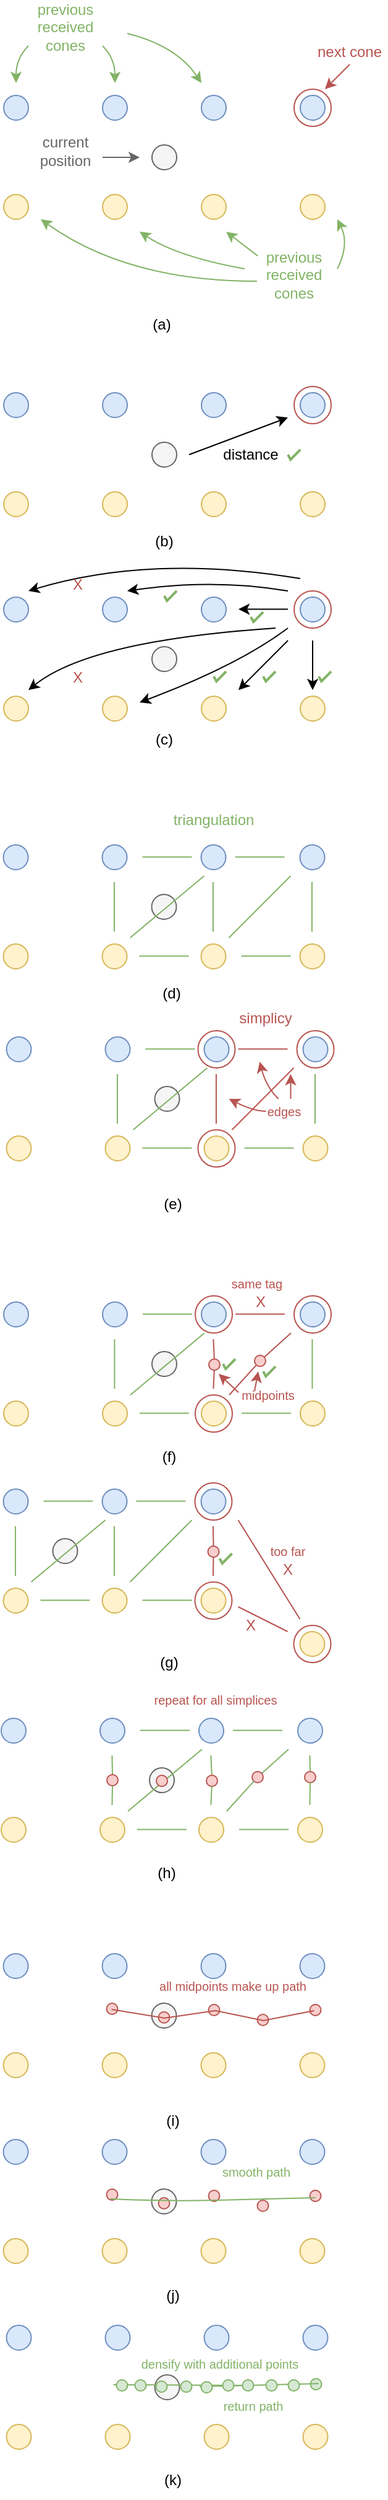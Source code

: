 <mxfile version="18.0.4" type="device"><diagram id="pE8NeCkS3sq0RhEdcYLy" name="Page-1"><mxGraphModel dx="1159" dy="934" grid="1" gridSize="10" guides="1" tooltips="1" connect="1" arrows="1" fold="1" page="1" pageScale="1" pageWidth="850" pageHeight="1100" math="0" shadow="0"><root><mxCell id="0"/><mxCell id="1" parent="0"/><mxCell id="9Sw-nYwrgfBAhC2JCy1C-4" value="" style="group" vertex="1" connectable="0" parent="1"><mxGeometry x="80" y="425" width="265" height="300" as="geometry"/></mxCell><mxCell id="4R3HOGXSp6TmTNWFVv4z-29" value="" style="ellipse;whiteSpace=wrap;html=1;aspect=fixed;sketch=0;fillColor=#dae8fc;strokeColor=#6c8ebf;fontFamily=Helvetica;" parent="9Sw-nYwrgfBAhC2JCy1C-4" vertex="1"><mxGeometry x="80" y="5" width="20" height="20" as="geometry"/></mxCell><mxCell id="4R3HOGXSp6TmTNWFVv4z-30" value="" style="ellipse;whiteSpace=wrap;html=1;aspect=fixed;sketch=0;fillColor=#dae8fc;strokeColor=#6c8ebf;fontFamily=Helvetica;" parent="9Sw-nYwrgfBAhC2JCy1C-4" vertex="1"><mxGeometry y="5" width="20" height="20" as="geometry"/></mxCell><mxCell id="4R3HOGXSp6TmTNWFVv4z-31" value="" style="ellipse;whiteSpace=wrap;html=1;aspect=fixed;sketch=0;fillColor=#dae8fc;strokeColor=#6c8ebf;fontFamily=Helvetica;" parent="9Sw-nYwrgfBAhC2JCy1C-4" vertex="1"><mxGeometry x="160" y="5" width="20" height="20" as="geometry"/></mxCell><mxCell id="4R3HOGXSp6TmTNWFVv4z-32" value="" style="ellipse;whiteSpace=wrap;html=1;aspect=fixed;sketch=0;fillColor=#dae8fc;strokeColor=#6c8ebf;fontFamily=Helvetica;" parent="9Sw-nYwrgfBAhC2JCy1C-4" vertex="1"><mxGeometry x="240" y="5" width="20" height="20" as="geometry"/></mxCell><mxCell id="4R3HOGXSp6TmTNWFVv4z-33" value="" style="ellipse;whiteSpace=wrap;html=1;aspect=fixed;sketch=0;fillColor=#fff2cc;strokeColor=#d6b656;fontFamily=Helvetica;" parent="9Sw-nYwrgfBAhC2JCy1C-4" vertex="1"><mxGeometry y="85" width="20" height="20" as="geometry"/></mxCell><mxCell id="4R3HOGXSp6TmTNWFVv4z-34" value="" style="ellipse;whiteSpace=wrap;html=1;aspect=fixed;sketch=0;fillColor=#fff2cc;strokeColor=#d6b656;fontFamily=Helvetica;" parent="9Sw-nYwrgfBAhC2JCy1C-4" vertex="1"><mxGeometry x="80" y="85" width="20" height="20" as="geometry"/></mxCell><mxCell id="4R3HOGXSp6TmTNWFVv4z-35" value="" style="ellipse;whiteSpace=wrap;html=1;aspect=fixed;sketch=0;fillColor=#fff2cc;strokeColor=#d6b656;fontFamily=Helvetica;" parent="9Sw-nYwrgfBAhC2JCy1C-4" vertex="1"><mxGeometry x="160" y="85" width="20" height="20" as="geometry"/></mxCell><mxCell id="4R3HOGXSp6TmTNWFVv4z-36" value="" style="ellipse;whiteSpace=wrap;html=1;aspect=fixed;sketch=0;fillColor=#fff2cc;strokeColor=#d6b656;fontFamily=Helvetica;" parent="9Sw-nYwrgfBAhC2JCy1C-4" vertex="1"><mxGeometry x="240" y="85" width="20" height="20" as="geometry"/></mxCell><mxCell id="4R3HOGXSp6TmTNWFVv4z-37" value="" style="ellipse;whiteSpace=wrap;html=1;aspect=fixed;sketch=0;fillColor=#f5f5f5;strokeColor=#666666;fontColor=#333333;fontFamily=Helvetica;" parent="9Sw-nYwrgfBAhC2JCy1C-4" vertex="1"><mxGeometry x="120" y="45" width="20" height="20" as="geometry"/></mxCell><mxCell id="4R3HOGXSp6TmTNWFVv4z-38" value="" style="ellipse;whiteSpace=wrap;html=1;aspect=fixed;sketch=0;fillColor=none;strokeColor=#b85450;fontFamily=Helvetica;" parent="9Sw-nYwrgfBAhC2JCy1C-4" vertex="1"><mxGeometry x="235" width="30" height="30" as="geometry"/></mxCell><mxCell id="4R3HOGXSp6TmTNWFVv4z-52" value="" style="endArrow=classic;startArrow=none;html=1;sketch=0;fontFamily=Helvetica;fontColor=#B85450;curved=1;startFill=0;" parent="9Sw-nYwrgfBAhC2JCy1C-4" edge="1"><mxGeometry width="50" height="50" relative="1" as="geometry"><mxPoint x="150" y="55" as="sourcePoint"/><mxPoint x="230" y="25" as="targetPoint"/></mxGeometry></mxCell><mxCell id="4R3HOGXSp6TmTNWFVv4z-53" value="distance" style="text;html=1;strokeColor=none;fillColor=none;align=center;verticalAlign=middle;whiteSpace=wrap;rounded=0;labelBackgroundColor=none;sketch=0;fontFamily=Helvetica;fontColor=#000000;" parent="9Sw-nYwrgfBAhC2JCy1C-4" vertex="1"><mxGeometry x="170" y="40" width="60" height="30" as="geometry"/></mxCell><mxCell id="4R3HOGXSp6TmTNWFVv4z-56" value="" style="ellipse;whiteSpace=wrap;html=1;aspect=fixed;sketch=0;fillColor=#dae8fc;strokeColor=#6c8ebf;fontFamily=Helvetica;" parent="9Sw-nYwrgfBAhC2JCy1C-4" vertex="1"><mxGeometry x="80" y="170" width="20" height="20" as="geometry"/></mxCell><mxCell id="4R3HOGXSp6TmTNWFVv4z-57" value="" style="ellipse;whiteSpace=wrap;html=1;aspect=fixed;sketch=0;fillColor=#dae8fc;strokeColor=#6c8ebf;fontFamily=Helvetica;" parent="9Sw-nYwrgfBAhC2JCy1C-4" vertex="1"><mxGeometry y="170" width="20" height="20" as="geometry"/></mxCell><mxCell id="4R3HOGXSp6TmTNWFVv4z-58" value="" style="ellipse;whiteSpace=wrap;html=1;aspect=fixed;sketch=0;fillColor=#dae8fc;strokeColor=#6c8ebf;fontFamily=Helvetica;" parent="9Sw-nYwrgfBAhC2JCy1C-4" vertex="1"><mxGeometry x="160" y="170" width="20" height="20" as="geometry"/></mxCell><mxCell id="4R3HOGXSp6TmTNWFVv4z-59" value="" style="ellipse;whiteSpace=wrap;html=1;aspect=fixed;sketch=0;fillColor=#dae8fc;strokeColor=#6c8ebf;fontFamily=Helvetica;" parent="9Sw-nYwrgfBAhC2JCy1C-4" vertex="1"><mxGeometry x="240" y="170" width="20" height="20" as="geometry"/></mxCell><mxCell id="4R3HOGXSp6TmTNWFVv4z-60" value="" style="ellipse;whiteSpace=wrap;html=1;aspect=fixed;sketch=0;fillColor=#fff2cc;strokeColor=#d6b656;fontFamily=Helvetica;" parent="9Sw-nYwrgfBAhC2JCy1C-4" vertex="1"><mxGeometry y="250" width="20" height="20" as="geometry"/></mxCell><mxCell id="4R3HOGXSp6TmTNWFVv4z-61" value="" style="ellipse;whiteSpace=wrap;html=1;aspect=fixed;sketch=0;fillColor=#fff2cc;strokeColor=#d6b656;fontFamily=Helvetica;" parent="9Sw-nYwrgfBAhC2JCy1C-4" vertex="1"><mxGeometry x="80" y="250" width="20" height="20" as="geometry"/></mxCell><mxCell id="4R3HOGXSp6TmTNWFVv4z-62" value="" style="ellipse;whiteSpace=wrap;html=1;aspect=fixed;sketch=0;fillColor=#fff2cc;strokeColor=#d6b656;fontFamily=Helvetica;" parent="9Sw-nYwrgfBAhC2JCy1C-4" vertex="1"><mxGeometry x="160" y="250" width="20" height="20" as="geometry"/></mxCell><mxCell id="4R3HOGXSp6TmTNWFVv4z-63" value="" style="ellipse;whiteSpace=wrap;html=1;aspect=fixed;sketch=0;fillColor=#fff2cc;strokeColor=#d6b656;fontFamily=Helvetica;" parent="9Sw-nYwrgfBAhC2JCy1C-4" vertex="1"><mxGeometry x="240" y="250" width="20" height="20" as="geometry"/></mxCell><mxCell id="4R3HOGXSp6TmTNWFVv4z-64" value="" style="ellipse;whiteSpace=wrap;html=1;aspect=fixed;sketch=0;fillColor=#f5f5f5;strokeColor=#666666;fontColor=#333333;fontFamily=Helvetica;" parent="9Sw-nYwrgfBAhC2JCy1C-4" vertex="1"><mxGeometry x="120" y="210" width="20" height="20" as="geometry"/></mxCell><mxCell id="4R3HOGXSp6TmTNWFVv4z-65" value="" style="ellipse;whiteSpace=wrap;html=1;aspect=fixed;sketch=0;fillColor=none;strokeColor=#b85450;fontFamily=Helvetica;" parent="9Sw-nYwrgfBAhC2JCy1C-4" vertex="1"><mxGeometry x="235" y="165" width="30" height="30" as="geometry"/></mxCell><mxCell id="4R3HOGXSp6TmTNWFVv4z-70" value="" style="endArrow=classic;html=1;sketch=0;fontFamily=Helvetica;fontColor=#000000;curved=1;" parent="9Sw-nYwrgfBAhC2JCy1C-4" edge="1"><mxGeometry width="50" height="50" relative="1" as="geometry"><mxPoint x="230" y="179.71" as="sourcePoint"/><mxPoint x="190" y="179.71" as="targetPoint"/></mxGeometry></mxCell><mxCell id="4R3HOGXSp6TmTNWFVv4z-71" value="" style="endArrow=classic;html=1;sketch=0;fontFamily=Helvetica;fontColor=#000000;curved=1;" parent="9Sw-nYwrgfBAhC2JCy1C-4" edge="1"><mxGeometry width="50" height="50" relative="1" as="geometry"><mxPoint x="230" y="205" as="sourcePoint"/><mxPoint x="190" y="245" as="targetPoint"/></mxGeometry></mxCell><mxCell id="4R3HOGXSp6TmTNWFVv4z-72" value="" style="endArrow=classic;html=1;sketch=0;fontFamily=Helvetica;fontColor=#000000;curved=1;" parent="9Sw-nYwrgfBAhC2JCy1C-4" edge="1"><mxGeometry width="50" height="50" relative="1" as="geometry"><mxPoint x="250" y="205" as="sourcePoint"/><mxPoint x="250" y="245" as="targetPoint"/></mxGeometry></mxCell><mxCell id="4R3HOGXSp6TmTNWFVv4z-73" value="" style="endArrow=classic;html=1;sketch=0;fontFamily=Helvetica;fontColor=#000000;curved=1;" parent="9Sw-nYwrgfBAhC2JCy1C-4" edge="1"><mxGeometry width="50" height="50" relative="1" as="geometry"><mxPoint x="230" y="165" as="sourcePoint"/><mxPoint x="100" y="165" as="targetPoint"/><Array as="points"><mxPoint x="170" y="155"/></Array></mxGeometry></mxCell><mxCell id="4R3HOGXSp6TmTNWFVv4z-74" value="" style="endArrow=classic;html=1;sketch=0;fontFamily=Helvetica;fontColor=#000000;curved=1;" parent="9Sw-nYwrgfBAhC2JCy1C-4" edge="1"><mxGeometry width="50" height="50" relative="1" as="geometry"><mxPoint x="240" y="155" as="sourcePoint"/><mxPoint x="20" y="165" as="targetPoint"/><Array as="points"><mxPoint x="120" y="135"/></Array></mxGeometry></mxCell><mxCell id="4R3HOGXSp6TmTNWFVv4z-75" value="" style="endArrow=classic;html=1;sketch=0;fontFamily=Helvetica;fontColor=#000000;curved=1;" parent="9Sw-nYwrgfBAhC2JCy1C-4" edge="1"><mxGeometry width="50" height="50" relative="1" as="geometry"><mxPoint x="230" y="195" as="sourcePoint"/><mxPoint x="110" y="255" as="targetPoint"/><Array as="points"><mxPoint x="190" y="225"/></Array></mxGeometry></mxCell><mxCell id="4R3HOGXSp6TmTNWFVv4z-76" value="" style="endArrow=classic;html=1;sketch=0;fontFamily=Helvetica;fontColor=#000000;curved=1;" parent="9Sw-nYwrgfBAhC2JCy1C-4" edge="1"><mxGeometry width="50" height="50" relative="1" as="geometry"><mxPoint x="220" y="195" as="sourcePoint"/><mxPoint x="20" y="245" as="targetPoint"/><Array as="points"><mxPoint x="70" y="205"/></Array></mxGeometry></mxCell><mxCell id="4R3HOGXSp6TmTNWFVv4z-77" value="" style="html=1;verticalLabelPosition=bottom;labelBackgroundColor=#ffffff;verticalAlign=top;shadow=0;dashed=0;strokeWidth=2;shape=mxgraph.ios7.misc.check;strokeColor=#82b366;sketch=0;fontFamily=Helvetica;fillColor=#d5e8d4;" parent="9Sw-nYwrgfBAhC2JCy1C-4" vertex="1"><mxGeometry x="230" y="51" width="10" height="8" as="geometry"/></mxCell><mxCell id="4R3HOGXSp6TmTNWFVv4z-78" value="" style="html=1;verticalLabelPosition=bottom;labelBackgroundColor=#ffffff;verticalAlign=top;shadow=0;dashed=0;strokeWidth=2;shape=mxgraph.ios7.misc.check;strokeColor=#82b366;sketch=0;fontFamily=Helvetica;fillColor=#d5e8d4;" parent="9Sw-nYwrgfBAhC2JCy1C-4" vertex="1"><mxGeometry x="130" y="165" width="10" height="8" as="geometry"/></mxCell><mxCell id="4R3HOGXSp6TmTNWFVv4z-79" value="" style="html=1;verticalLabelPosition=bottom;labelBackgroundColor=#ffffff;verticalAlign=top;shadow=0;dashed=0;strokeWidth=2;shape=mxgraph.ios7.misc.check;strokeColor=#82b366;sketch=0;fontFamily=Helvetica;fillColor=#d5e8d4;" parent="9Sw-nYwrgfBAhC2JCy1C-4" vertex="1"><mxGeometry x="200" y="182" width="10" height="8" as="geometry"/></mxCell><mxCell id="4R3HOGXSp6TmTNWFVv4z-80" value="" style="html=1;verticalLabelPosition=bottom;labelBackgroundColor=#ffffff;verticalAlign=top;shadow=0;dashed=0;strokeWidth=2;shape=mxgraph.ios7.misc.check;strokeColor=#82b366;sketch=0;fontFamily=Helvetica;fillColor=#d5e8d4;" parent="9Sw-nYwrgfBAhC2JCy1C-4" vertex="1"><mxGeometry x="170" y="230" width="10" height="8" as="geometry"/></mxCell><mxCell id="4R3HOGXSp6TmTNWFVv4z-81" value="" style="html=1;verticalLabelPosition=bottom;labelBackgroundColor=#ffffff;verticalAlign=top;shadow=0;dashed=0;strokeWidth=2;shape=mxgraph.ios7.misc.check;strokeColor=#82b366;sketch=0;fontFamily=Helvetica;fillColor=#d5e8d4;" parent="9Sw-nYwrgfBAhC2JCy1C-4" vertex="1"><mxGeometry x="210" y="230" width="10" height="8" as="geometry"/></mxCell><mxCell id="4R3HOGXSp6TmTNWFVv4z-82" value="" style="html=1;verticalLabelPosition=bottom;labelBackgroundColor=#ffffff;verticalAlign=top;shadow=0;dashed=0;strokeWidth=2;shape=mxgraph.ios7.misc.check;strokeColor=#82b366;sketch=0;fontFamily=Helvetica;fillColor=#d5e8d4;" parent="9Sw-nYwrgfBAhC2JCy1C-4" vertex="1"><mxGeometry x="255" y="230" width="10" height="8" as="geometry"/></mxCell><mxCell id="4R3HOGXSp6TmTNWFVv4z-84" value="X" style="text;html=1;strokeColor=none;fillColor=none;align=center;verticalAlign=middle;whiteSpace=wrap;rounded=0;labelBackgroundColor=none;sketch=0;fontFamily=Helvetica;fontColor=#B85450;" parent="9Sw-nYwrgfBAhC2JCy1C-4" vertex="1"><mxGeometry x="50" y="155" width="20" height="10" as="geometry"/></mxCell><mxCell id="4R3HOGXSp6TmTNWFVv4z-85" value="X" style="text;html=1;strokeColor=none;fillColor=none;align=center;verticalAlign=middle;whiteSpace=wrap;rounded=0;labelBackgroundColor=none;sketch=0;fontFamily=Helvetica;fontColor=#B85450;" parent="9Sw-nYwrgfBAhC2JCy1C-4" vertex="1"><mxGeometry x="50" y="230" width="20" height="10" as="geometry"/></mxCell><mxCell id="CJx2gOrN68_lv_nP8Mi6-2" value="(b)" style="text;html=1;strokeColor=none;fillColor=none;align=center;verticalAlign=middle;whiteSpace=wrap;rounded=0;fontFamily=Helvetica;sketch=0;" parent="9Sw-nYwrgfBAhC2JCy1C-4" vertex="1"><mxGeometry x="100" y="110" width="60" height="30" as="geometry"/></mxCell><mxCell id="CJx2gOrN68_lv_nP8Mi6-3" value="(c)" style="text;html=1;strokeColor=none;fillColor=none;align=center;verticalAlign=middle;whiteSpace=wrap;rounded=0;fontFamily=Helvetica;sketch=0;" parent="9Sw-nYwrgfBAhC2JCy1C-4" vertex="1"><mxGeometry x="100" y="270" width="60" height="30" as="geometry"/></mxCell><mxCell id="9Sw-nYwrgfBAhC2JCy1C-5" value="" style="group" vertex="1" connectable="0" parent="1"><mxGeometry x="80" y="120" width="310" height="270" as="geometry"/></mxCell><mxCell id="4R3HOGXSp6TmTNWFVv4z-27" value="" style="group;fontFamily=Helvetica;sketch=0;" parent="9Sw-nYwrgfBAhC2JCy1C-5" vertex="1" connectable="0"><mxGeometry width="310" height="230" as="geometry"/></mxCell><mxCell id="4R3HOGXSp6TmTNWFVv4z-1" value="" style="ellipse;whiteSpace=wrap;html=1;aspect=fixed;sketch=0;fillColor=#dae8fc;strokeColor=#6c8ebf;fontFamily=Helvetica;" parent="4R3HOGXSp6TmTNWFVv4z-27" vertex="1"><mxGeometry x="80" y="70" width="20" height="20" as="geometry"/></mxCell><mxCell id="4R3HOGXSp6TmTNWFVv4z-2" value="" style="ellipse;whiteSpace=wrap;html=1;aspect=fixed;sketch=0;fillColor=#dae8fc;strokeColor=#6c8ebf;fontFamily=Helvetica;" parent="4R3HOGXSp6TmTNWFVv4z-27" vertex="1"><mxGeometry y="70" width="20" height="20" as="geometry"/></mxCell><mxCell id="4R3HOGXSp6TmTNWFVv4z-3" value="" style="ellipse;whiteSpace=wrap;html=1;aspect=fixed;sketch=0;fillColor=#dae8fc;strokeColor=#6c8ebf;fontFamily=Helvetica;" parent="4R3HOGXSp6TmTNWFVv4z-27" vertex="1"><mxGeometry x="160" y="70" width="20" height="20" as="geometry"/></mxCell><mxCell id="4R3HOGXSp6TmTNWFVv4z-4" value="" style="ellipse;whiteSpace=wrap;html=1;aspect=fixed;sketch=0;fillColor=#dae8fc;strokeColor=#6c8ebf;fontFamily=Helvetica;" parent="4R3HOGXSp6TmTNWFVv4z-27" vertex="1"><mxGeometry x="240" y="70" width="20" height="20" as="geometry"/></mxCell><mxCell id="4R3HOGXSp6TmTNWFVv4z-5" value="" style="ellipse;whiteSpace=wrap;html=1;aspect=fixed;sketch=0;fillColor=#fff2cc;strokeColor=#d6b656;fontFamily=Helvetica;" parent="4R3HOGXSp6TmTNWFVv4z-27" vertex="1"><mxGeometry y="150" width="20" height="20" as="geometry"/></mxCell><mxCell id="4R3HOGXSp6TmTNWFVv4z-6" value="" style="ellipse;whiteSpace=wrap;html=1;aspect=fixed;sketch=0;fillColor=#fff2cc;strokeColor=#d6b656;fontFamily=Helvetica;" parent="4R3HOGXSp6TmTNWFVv4z-27" vertex="1"><mxGeometry x="80" y="150" width="20" height="20" as="geometry"/></mxCell><mxCell id="4R3HOGXSp6TmTNWFVv4z-7" value="" style="ellipse;whiteSpace=wrap;html=1;aspect=fixed;sketch=0;fillColor=#fff2cc;strokeColor=#d6b656;fontFamily=Helvetica;" parent="4R3HOGXSp6TmTNWFVv4z-27" vertex="1"><mxGeometry x="160" y="150" width="20" height="20" as="geometry"/></mxCell><mxCell id="4R3HOGXSp6TmTNWFVv4z-8" value="" style="ellipse;whiteSpace=wrap;html=1;aspect=fixed;sketch=0;fillColor=#fff2cc;strokeColor=#d6b656;fontFamily=Helvetica;" parent="4R3HOGXSp6TmTNWFVv4z-27" vertex="1"><mxGeometry x="240" y="150" width="20" height="20" as="geometry"/></mxCell><mxCell id="4R3HOGXSp6TmTNWFVv4z-9" value="" style="ellipse;whiteSpace=wrap;html=1;aspect=fixed;sketch=0;fillColor=#f5f5f5;strokeColor=#666666;fontColor=#333333;fontFamily=Helvetica;" parent="4R3HOGXSp6TmTNWFVv4z-27" vertex="1"><mxGeometry x="120" y="110" width="20" height="20" as="geometry"/></mxCell><mxCell id="4R3HOGXSp6TmTNWFVv4z-10" value="" style="ellipse;whiteSpace=wrap;html=1;aspect=fixed;sketch=0;fillColor=none;strokeColor=#b85450;fontFamily=Helvetica;" parent="4R3HOGXSp6TmTNWFVv4z-27" vertex="1"><mxGeometry x="235" y="65" width="30" height="30" as="geometry"/></mxCell><mxCell id="4R3HOGXSp6TmTNWFVv4z-11" value="next cone" style="text;html=1;align=center;verticalAlign=middle;whiteSpace=wrap;rounded=0;sketch=0;fontFamily=Helvetica;strokeColor=none;fontColor=#B85450;" parent="4R3HOGXSp6TmTNWFVv4z-27" vertex="1"><mxGeometry x="250" y="20" width="60" height="30" as="geometry"/></mxCell><mxCell id="4R3HOGXSp6TmTNWFVv4z-12" value="" style="endArrow=classic;html=1;rounded=0;fontFamily=Helvetica;sketch=0;fillColor=#f8cecc;strokeColor=#b85450;" parent="4R3HOGXSp6TmTNWFVv4z-27" edge="1"><mxGeometry width="50" height="50" relative="1" as="geometry"><mxPoint x="280" y="45" as="sourcePoint"/><mxPoint x="260" y="65" as="targetPoint"/></mxGeometry></mxCell><mxCell id="4R3HOGXSp6TmTNWFVv4z-13" value="current position" style="text;html=1;align=center;verticalAlign=middle;whiteSpace=wrap;rounded=0;sketch=0;fontFamily=Helvetica;strokeColor=none;fillColor=none;fontColor=#666666;" parent="4R3HOGXSp6TmTNWFVv4z-27" vertex="1"><mxGeometry x="20" y="100" width="60" height="30" as="geometry"/></mxCell><mxCell id="4R3HOGXSp6TmTNWFVv4z-14" value="" style="endArrow=classic;html=1;rounded=0;fontFamily=Helvetica;sketch=0;fillColor=#f5f5f5;strokeColor=#666666;" parent="4R3HOGXSp6TmTNWFVv4z-27" edge="1"><mxGeometry width="50" height="50" relative="1" as="geometry"><mxPoint x="80" y="120" as="sourcePoint"/><mxPoint x="110" y="120" as="targetPoint"/></mxGeometry></mxCell><mxCell id="4R3HOGXSp6TmTNWFVv4z-15" value="previous received cones" style="text;html=1;strokeColor=none;fillColor=none;align=center;verticalAlign=middle;whiteSpace=wrap;rounded=0;sketch=0;fontFamily=Helvetica;labelBackgroundColor=none;fontColor=#82B366;" parent="4R3HOGXSp6TmTNWFVv4z-27" vertex="1"><mxGeometry x="195" y="200" width="80" height="30" as="geometry"/></mxCell><mxCell id="4R3HOGXSp6TmTNWFVv4z-16" value="" style="endArrow=classic;html=1;sketch=0;fontFamily=Helvetica;exitX=0;exitY=0.333;exitDx=0;exitDy=0;exitPerimeter=0;curved=1;fillColor=#d5e8d4;strokeColor=#82b366;" parent="4R3HOGXSp6TmTNWFVv4z-27" source="4R3HOGXSp6TmTNWFVv4z-15" edge="1"><mxGeometry width="50" height="50" relative="1" as="geometry"><mxPoint x="170" y="210" as="sourcePoint"/><mxPoint x="110" y="180" as="targetPoint"/><Array as="points"><mxPoint x="140" y="200"/></Array></mxGeometry></mxCell><mxCell id="4R3HOGXSp6TmTNWFVv4z-17" value="" style="endArrow=classic;html=1;sketch=0;fontFamily=Helvetica;exitX=0.125;exitY=0.667;exitDx=0;exitDy=0;exitPerimeter=0;curved=1;fillColor=#d5e8d4;strokeColor=#82b366;" parent="4R3HOGXSp6TmTNWFVv4z-27" source="4R3HOGXSp6TmTNWFVv4z-15" edge="1"><mxGeometry width="50" height="50" relative="1" as="geometry"><mxPoint x="170" y="220" as="sourcePoint"/><mxPoint x="30" y="170" as="targetPoint"/><Array as="points"><mxPoint x="100" y="220"/></Array></mxGeometry></mxCell><mxCell id="4R3HOGXSp6TmTNWFVv4z-18" value="" style="endArrow=classic;html=1;rounded=0;sketch=0;fontFamily=Helvetica;exitX=0.132;exitY=-0.015;exitDx=0;exitDy=0;exitPerimeter=0;fillColor=#d5e8d4;strokeColor=#82b366;" parent="4R3HOGXSp6TmTNWFVv4z-27" source="4R3HOGXSp6TmTNWFVv4z-15" edge="1"><mxGeometry width="50" height="50" relative="1" as="geometry"><mxPoint x="190" y="230" as="sourcePoint"/><mxPoint x="180" y="180" as="targetPoint"/></mxGeometry></mxCell><mxCell id="4R3HOGXSp6TmTNWFVv4z-20" value="" style="endArrow=classic;html=1;sketch=0;fontFamily=Helvetica;exitX=0.938;exitY=0.333;exitDx=0;exitDy=0;exitPerimeter=0;curved=1;fillColor=#d5e8d4;strokeColor=#82b366;" parent="4R3HOGXSp6TmTNWFVv4z-27" source="4R3HOGXSp6TmTNWFVv4z-15" edge="1"><mxGeometry width="50" height="50" relative="1" as="geometry"><mxPoint x="250" y="190" as="sourcePoint"/><mxPoint x="270" y="170" as="targetPoint"/><Array as="points"><mxPoint x="280" y="190"/></Array></mxGeometry></mxCell><mxCell id="4R3HOGXSp6TmTNWFVv4z-21" value="previous received cones" style="text;html=1;strokeColor=none;fillColor=none;align=center;verticalAlign=middle;whiteSpace=wrap;rounded=0;sketch=0;fontFamily=Helvetica;fontColor=#82B366;" parent="4R3HOGXSp6TmTNWFVv4z-27" vertex="1"><mxGeometry x="10" width="80" height="30" as="geometry"/></mxCell><mxCell id="4R3HOGXSp6TmTNWFVv4z-23" value="" style="endArrow=classic;html=1;sketch=0;fontFamily=Helvetica;fontColor=#82B366;curved=1;exitX=0.125;exitY=1;exitDx=0;exitDy=0;exitPerimeter=0;fillColor=#d5e8d4;strokeColor=#82b366;" parent="4R3HOGXSp6TmTNWFVv4z-27" source="4R3HOGXSp6TmTNWFVv4z-21" edge="1"><mxGeometry width="50" height="50" relative="1" as="geometry"><mxPoint x="-60" y="80" as="sourcePoint"/><mxPoint x="10" y="60" as="targetPoint"/><Array as="points"><mxPoint x="10" y="40"/></Array></mxGeometry></mxCell><mxCell id="4R3HOGXSp6TmTNWFVv4z-24" value="" style="endArrow=classic;html=1;sketch=0;fontFamily=Helvetica;fontColor=#82B366;curved=1;exitX=0.875;exitY=1;exitDx=0;exitDy=0;exitPerimeter=0;fillColor=#d5e8d4;strokeColor=#82b366;" parent="4R3HOGXSp6TmTNWFVv4z-27" source="4R3HOGXSp6TmTNWFVv4z-21" edge="1"><mxGeometry width="50" height="50" relative="1" as="geometry"><mxPoint x="80" y="40" as="sourcePoint"/><mxPoint x="90" y="60" as="targetPoint"/><Array as="points"><mxPoint x="90" y="40"/></Array></mxGeometry></mxCell><mxCell id="4R3HOGXSp6TmTNWFVv4z-25" value="" style="endArrow=classic;html=1;sketch=0;fontFamily=Helvetica;fontColor=#82B366;curved=1;fillColor=#d5e8d4;strokeColor=#82b366;" parent="4R3HOGXSp6TmTNWFVv4z-27" edge="1"><mxGeometry width="50" height="50" relative="1" as="geometry"><mxPoint x="100" y="20" as="sourcePoint"/><mxPoint x="160" y="60" as="targetPoint"/><Array as="points"><mxPoint x="140" y="30"/></Array></mxGeometry></mxCell><mxCell id="CJx2gOrN68_lv_nP8Mi6-1" value="(a)" style="text;html=1;strokeColor=none;fillColor=none;align=center;verticalAlign=middle;whiteSpace=wrap;rounded=0;fontFamily=Helvetica;" parent="9Sw-nYwrgfBAhC2JCy1C-5" vertex="1"><mxGeometry x="98" y="240" width="60" height="30" as="geometry"/></mxCell><mxCell id="9Sw-nYwrgfBAhC2JCy1C-6" value="" style="group" vertex="1" connectable="0" parent="1"><mxGeometry x="79.75" y="760" width="267.5" height="340" as="geometry"/></mxCell><mxCell id="4R3HOGXSp6TmTNWFVv4z-86" value="" style="ellipse;whiteSpace=wrap;html=1;aspect=fixed;sketch=0;fillColor=#dae8fc;strokeColor=#6c8ebf;fontFamily=Helvetica;" parent="9Sw-nYwrgfBAhC2JCy1C-6" vertex="1"><mxGeometry x="80" y="35" width="20" height="20" as="geometry"/></mxCell><mxCell id="4R3HOGXSp6TmTNWFVv4z-87" value="" style="ellipse;whiteSpace=wrap;html=1;aspect=fixed;sketch=0;fillColor=#dae8fc;strokeColor=#6c8ebf;fontFamily=Helvetica;" parent="9Sw-nYwrgfBAhC2JCy1C-6" vertex="1"><mxGeometry y="35" width="20" height="20" as="geometry"/></mxCell><mxCell id="4R3HOGXSp6TmTNWFVv4z-88" value="" style="ellipse;whiteSpace=wrap;html=1;aspect=fixed;sketch=0;fillColor=#dae8fc;strokeColor=#6c8ebf;fontFamily=Helvetica;" parent="9Sw-nYwrgfBAhC2JCy1C-6" vertex="1"><mxGeometry x="160" y="35" width="20" height="20" as="geometry"/></mxCell><mxCell id="4R3HOGXSp6TmTNWFVv4z-89" value="" style="ellipse;whiteSpace=wrap;html=1;aspect=fixed;sketch=0;fillColor=#dae8fc;strokeColor=#6c8ebf;fontFamily=Helvetica;" parent="9Sw-nYwrgfBAhC2JCy1C-6" vertex="1"><mxGeometry x="240" y="35" width="20" height="20" as="geometry"/></mxCell><mxCell id="4R3HOGXSp6TmTNWFVv4z-90" value="" style="ellipse;whiteSpace=wrap;html=1;aspect=fixed;sketch=0;fillColor=#fff2cc;strokeColor=#d6b656;fontFamily=Helvetica;" parent="9Sw-nYwrgfBAhC2JCy1C-6" vertex="1"><mxGeometry y="115" width="20" height="20" as="geometry"/></mxCell><mxCell id="4R3HOGXSp6TmTNWFVv4z-91" value="" style="ellipse;whiteSpace=wrap;html=1;aspect=fixed;sketch=0;fillColor=#fff2cc;strokeColor=#d6b656;fontFamily=Helvetica;" parent="9Sw-nYwrgfBAhC2JCy1C-6" vertex="1"><mxGeometry x="80" y="115" width="20" height="20" as="geometry"/></mxCell><mxCell id="4R3HOGXSp6TmTNWFVv4z-92" value="" style="ellipse;whiteSpace=wrap;html=1;aspect=fixed;sketch=0;fillColor=#fff2cc;strokeColor=#d6b656;fontFamily=Helvetica;" parent="9Sw-nYwrgfBAhC2JCy1C-6" vertex="1"><mxGeometry x="160" y="115" width="20" height="20" as="geometry"/></mxCell><mxCell id="4R3HOGXSp6TmTNWFVv4z-93" value="" style="ellipse;whiteSpace=wrap;html=1;aspect=fixed;sketch=0;fillColor=#fff2cc;strokeColor=#d6b656;fontFamily=Helvetica;" parent="9Sw-nYwrgfBAhC2JCy1C-6" vertex="1"><mxGeometry x="240" y="115" width="20" height="20" as="geometry"/></mxCell><mxCell id="4R3HOGXSp6TmTNWFVv4z-94" value="" style="ellipse;whiteSpace=wrap;html=1;aspect=fixed;sketch=0;fillColor=#f5f5f5;strokeColor=#666666;fontColor=#333333;fontFamily=Helvetica;" parent="9Sw-nYwrgfBAhC2JCy1C-6" vertex="1"><mxGeometry x="120" y="75" width="20" height="20" as="geometry"/></mxCell><mxCell id="4R3HOGXSp6TmTNWFVv4z-100" value="" style="endArrow=none;html=1;sketch=0;fontFamily=Helvetica;fontColor=#B85450;curved=1;fillColor=#d5e8d4;strokeColor=#82b366;" parent="9Sw-nYwrgfBAhC2JCy1C-6" edge="1"><mxGeometry width="50" height="50" relative="1" as="geometry"><mxPoint x="112.5" y="44.71" as="sourcePoint"/><mxPoint x="152.5" y="44.71" as="targetPoint"/></mxGeometry></mxCell><mxCell id="4R3HOGXSp6TmTNWFVv4z-101" value="" style="endArrow=none;html=1;sketch=0;fontFamily=Helvetica;fontColor=#B85450;curved=1;fillColor=#d5e8d4;strokeColor=#82b366;" parent="9Sw-nYwrgfBAhC2JCy1C-6" edge="1"><mxGeometry width="50" height="50" relative="1" as="geometry"><mxPoint x="187.5" y="44.71" as="sourcePoint"/><mxPoint x="227.5" y="44.71" as="targetPoint"/></mxGeometry></mxCell><mxCell id="4R3HOGXSp6TmTNWFVv4z-103" value="" style="endArrow=none;html=1;sketch=0;fontFamily=Helvetica;fontColor=#B85450;curved=1;fillColor=#d5e8d4;strokeColor=#82b366;" parent="9Sw-nYwrgfBAhC2JCy1C-6" edge="1"><mxGeometry width="50" height="50" relative="1" as="geometry"><mxPoint x="110" y="124.71" as="sourcePoint"/><mxPoint x="150" y="124.71" as="targetPoint"/></mxGeometry></mxCell><mxCell id="4R3HOGXSp6TmTNWFVv4z-104" value="" style="endArrow=none;html=1;sketch=0;fontFamily=Helvetica;fontColor=#B85450;curved=1;fillColor=#d5e8d4;strokeColor=#82b366;" parent="9Sw-nYwrgfBAhC2JCy1C-6" edge="1"><mxGeometry width="50" height="50" relative="1" as="geometry"><mxPoint x="192.5" y="124.71" as="sourcePoint"/><mxPoint x="232.5" y="124.71" as="targetPoint"/></mxGeometry></mxCell><mxCell id="4R3HOGXSp6TmTNWFVv4z-106" value="" style="endArrow=none;html=1;sketch=0;fontFamily=Helvetica;fontColor=#B85450;curved=1;fillColor=#d5e8d4;strokeColor=#82b366;" parent="9Sw-nYwrgfBAhC2JCy1C-6" edge="1"><mxGeometry width="50" height="50" relative="1" as="geometry"><mxPoint x="89.71" y="105" as="sourcePoint"/><mxPoint x="89.71" y="65" as="targetPoint"/></mxGeometry></mxCell><mxCell id="4R3HOGXSp6TmTNWFVv4z-107" value="" style="endArrow=none;html=1;sketch=0;fontFamily=Helvetica;fontColor=#B85450;curved=1;fillColor=#d5e8d4;strokeColor=#82b366;" parent="9Sw-nYwrgfBAhC2JCy1C-6" edge="1"><mxGeometry width="50" height="50" relative="1" as="geometry"><mxPoint x="169.71" y="105" as="sourcePoint"/><mxPoint x="169.71" y="65" as="targetPoint"/></mxGeometry></mxCell><mxCell id="4R3HOGXSp6TmTNWFVv4z-108" value="" style="endArrow=none;html=1;sketch=0;fontFamily=Helvetica;fontColor=#B85450;curved=1;fillColor=#d5e8d4;strokeColor=#82b366;" parent="9Sw-nYwrgfBAhC2JCy1C-6" edge="1"><mxGeometry width="50" height="50" relative="1" as="geometry"><mxPoint x="249.71" y="105" as="sourcePoint"/><mxPoint x="249.71" y="65" as="targetPoint"/></mxGeometry></mxCell><mxCell id="4R3HOGXSp6TmTNWFVv4z-109" value="" style="endArrow=none;html=1;sketch=0;fontFamily=Helvetica;fontColor=#B85450;curved=1;fillColor=#d5e8d4;strokeColor=#82b366;" parent="9Sw-nYwrgfBAhC2JCy1C-6" edge="1"><mxGeometry width="50" height="50" relative="1" as="geometry"><mxPoint x="102.5" y="110" as="sourcePoint"/><mxPoint x="162.5" y="60" as="targetPoint"/></mxGeometry></mxCell><mxCell id="4R3HOGXSp6TmTNWFVv4z-110" value="" style="endArrow=none;html=1;sketch=0;fontFamily=Helvetica;fontColor=#B85450;curved=1;fillColor=#d5e8d4;strokeColor=#82b366;" parent="9Sw-nYwrgfBAhC2JCy1C-6" edge="1"><mxGeometry width="50" height="50" relative="1" as="geometry"><mxPoint x="182.5" y="110" as="sourcePoint"/><mxPoint x="232.5" y="60" as="targetPoint"/></mxGeometry></mxCell><mxCell id="4R3HOGXSp6TmTNWFVv4z-130" value="" style="ellipse;whiteSpace=wrap;html=1;aspect=fixed;sketch=0;fillColor=#dae8fc;strokeColor=#6c8ebf;fontFamily=Helvetica;" parent="9Sw-nYwrgfBAhC2JCy1C-6" vertex="1"><mxGeometry x="82.5" y="190" width="20" height="20" as="geometry"/></mxCell><mxCell id="4R3HOGXSp6TmTNWFVv4z-131" value="" style="ellipse;whiteSpace=wrap;html=1;aspect=fixed;sketch=0;fillColor=#dae8fc;strokeColor=#6c8ebf;fontFamily=Helvetica;" parent="9Sw-nYwrgfBAhC2JCy1C-6" vertex="1"><mxGeometry x="2.5" y="190" width="20" height="20" as="geometry"/></mxCell><mxCell id="4R3HOGXSp6TmTNWFVv4z-132" value="" style="ellipse;whiteSpace=wrap;html=1;aspect=fixed;sketch=0;fillColor=#dae8fc;strokeColor=#6c8ebf;fontFamily=Helvetica;" parent="9Sw-nYwrgfBAhC2JCy1C-6" vertex="1"><mxGeometry x="162.5" y="190" width="20" height="20" as="geometry"/></mxCell><mxCell id="4R3HOGXSp6TmTNWFVv4z-133" value="" style="ellipse;whiteSpace=wrap;html=1;aspect=fixed;sketch=0;fillColor=#dae8fc;strokeColor=#6c8ebf;fontFamily=Helvetica;" parent="9Sw-nYwrgfBAhC2JCy1C-6" vertex="1"><mxGeometry x="242.5" y="190" width="20" height="20" as="geometry"/></mxCell><mxCell id="4R3HOGXSp6TmTNWFVv4z-134" value="" style="ellipse;whiteSpace=wrap;html=1;aspect=fixed;sketch=0;fillColor=#fff2cc;strokeColor=#d6b656;fontFamily=Helvetica;" parent="9Sw-nYwrgfBAhC2JCy1C-6" vertex="1"><mxGeometry x="2.5" y="270" width="20" height="20" as="geometry"/></mxCell><mxCell id="4R3HOGXSp6TmTNWFVv4z-135" value="" style="ellipse;whiteSpace=wrap;html=1;aspect=fixed;sketch=0;fillColor=#fff2cc;strokeColor=#d6b656;fontFamily=Helvetica;" parent="9Sw-nYwrgfBAhC2JCy1C-6" vertex="1"><mxGeometry x="82.5" y="270" width="20" height="20" as="geometry"/></mxCell><mxCell id="4R3HOGXSp6TmTNWFVv4z-136" value="" style="ellipse;whiteSpace=wrap;html=1;aspect=fixed;sketch=0;fillColor=#fff2cc;strokeColor=#d6b656;fontFamily=Helvetica;" parent="9Sw-nYwrgfBAhC2JCy1C-6" vertex="1"><mxGeometry x="162.5" y="270" width="20" height="20" as="geometry"/></mxCell><mxCell id="4R3HOGXSp6TmTNWFVv4z-137" value="" style="ellipse;whiteSpace=wrap;html=1;aspect=fixed;sketch=0;fillColor=#fff2cc;strokeColor=#d6b656;fontFamily=Helvetica;" parent="9Sw-nYwrgfBAhC2JCy1C-6" vertex="1"><mxGeometry x="242.5" y="270" width="20" height="20" as="geometry"/></mxCell><mxCell id="4R3HOGXSp6TmTNWFVv4z-138" value="" style="ellipse;whiteSpace=wrap;html=1;aspect=fixed;sketch=0;fillColor=#f5f5f5;strokeColor=#666666;fontColor=#333333;fontFamily=Helvetica;" parent="9Sw-nYwrgfBAhC2JCy1C-6" vertex="1"><mxGeometry x="122.5" y="230" width="20" height="20" as="geometry"/></mxCell><mxCell id="4R3HOGXSp6TmTNWFVv4z-139" value="" style="endArrow=none;html=1;sketch=0;fontFamily=Helvetica;fontColor=#B85450;curved=1;fillColor=#d5e8d4;strokeColor=#82b366;" parent="9Sw-nYwrgfBAhC2JCy1C-6" edge="1"><mxGeometry width="50" height="50" relative="1" as="geometry"><mxPoint x="115" y="199.71" as="sourcePoint"/><mxPoint x="155" y="199.71" as="targetPoint"/></mxGeometry></mxCell><mxCell id="4R3HOGXSp6TmTNWFVv4z-140" value="" style="endArrow=none;html=1;sketch=0;fontFamily=Helvetica;fontColor=#B85450;curved=1;fillColor=#f8cecc;strokeColor=#b85450;" parent="9Sw-nYwrgfBAhC2JCy1C-6" edge="1"><mxGeometry width="50" height="50" relative="1" as="geometry"><mxPoint x="190" y="199.71" as="sourcePoint"/><mxPoint x="230" y="199.71" as="targetPoint"/></mxGeometry></mxCell><mxCell id="4R3HOGXSp6TmTNWFVv4z-141" value="" style="endArrow=none;html=1;sketch=0;fontFamily=Helvetica;fontColor=#B85450;curved=1;fillColor=#d5e8d4;strokeColor=#82b366;" parent="9Sw-nYwrgfBAhC2JCy1C-6" edge="1"><mxGeometry width="50" height="50" relative="1" as="geometry"><mxPoint x="112.5" y="279.71" as="sourcePoint"/><mxPoint x="152.5" y="279.71" as="targetPoint"/></mxGeometry></mxCell><mxCell id="4R3HOGXSp6TmTNWFVv4z-142" value="" style="endArrow=none;html=1;sketch=0;fontFamily=Helvetica;fontColor=#B85450;curved=1;fillColor=#d5e8d4;strokeColor=#82b366;" parent="9Sw-nYwrgfBAhC2JCy1C-6" edge="1"><mxGeometry width="50" height="50" relative="1" as="geometry"><mxPoint x="195" y="279.71" as="sourcePoint"/><mxPoint x="235" y="279.71" as="targetPoint"/></mxGeometry></mxCell><mxCell id="4R3HOGXSp6TmTNWFVv4z-143" value="" style="endArrow=none;html=1;sketch=0;fontFamily=Helvetica;fontColor=#B85450;curved=1;fillColor=#d5e8d4;strokeColor=#82b366;" parent="9Sw-nYwrgfBAhC2JCy1C-6" edge="1"><mxGeometry width="50" height="50" relative="1" as="geometry"><mxPoint x="92.21" y="260" as="sourcePoint"/><mxPoint x="92.21" y="220" as="targetPoint"/></mxGeometry></mxCell><mxCell id="4R3HOGXSp6TmTNWFVv4z-144" value="" style="endArrow=none;html=1;sketch=0;fontFamily=Helvetica;fontColor=#B85450;curved=1;fillColor=#f8cecc;strokeColor=#b85450;" parent="9Sw-nYwrgfBAhC2JCy1C-6" edge="1"><mxGeometry width="50" height="50" relative="1" as="geometry"><mxPoint x="172.21" y="260" as="sourcePoint"/><mxPoint x="172.21" y="220" as="targetPoint"/></mxGeometry></mxCell><mxCell id="4R3HOGXSp6TmTNWFVv4z-145" value="" style="endArrow=none;html=1;sketch=0;fontFamily=Helvetica;fontColor=#B85450;curved=1;fillColor=#d5e8d4;strokeColor=#82b366;" parent="9Sw-nYwrgfBAhC2JCy1C-6" edge="1"><mxGeometry width="50" height="50" relative="1" as="geometry"><mxPoint x="252.21" y="260" as="sourcePoint"/><mxPoint x="252.21" y="220" as="targetPoint"/></mxGeometry></mxCell><mxCell id="4R3HOGXSp6TmTNWFVv4z-146" value="" style="endArrow=none;html=1;sketch=0;fontFamily=Helvetica;fontColor=#B85450;curved=1;fillColor=#d5e8d4;strokeColor=#82b366;" parent="9Sw-nYwrgfBAhC2JCy1C-6" edge="1"><mxGeometry width="50" height="50" relative="1" as="geometry"><mxPoint x="105" y="265" as="sourcePoint"/><mxPoint x="165" y="215" as="targetPoint"/></mxGeometry></mxCell><mxCell id="4R3HOGXSp6TmTNWFVv4z-147" value="" style="endArrow=none;html=1;sketch=0;fontFamily=Helvetica;fontColor=#B85450;curved=1;fillColor=#f8cecc;strokeColor=#b85450;" parent="9Sw-nYwrgfBAhC2JCy1C-6" edge="1"><mxGeometry width="50" height="50" relative="1" as="geometry"><mxPoint x="185" y="265" as="sourcePoint"/><mxPoint x="235" y="215" as="targetPoint"/></mxGeometry></mxCell><mxCell id="4R3HOGXSp6TmTNWFVv4z-148" value="" style="ellipse;whiteSpace=wrap;html=1;aspect=fixed;sketch=0;fillColor=none;strokeColor=#b85450;fontFamily=Helvetica;" parent="9Sw-nYwrgfBAhC2JCy1C-6" vertex="1"><mxGeometry x="237.5" y="185" width="30" height="30" as="geometry"/></mxCell><mxCell id="4R3HOGXSp6TmTNWFVv4z-149" value="" style="ellipse;whiteSpace=wrap;html=1;aspect=fixed;sketch=0;fillColor=none;strokeColor=#b85450;fontFamily=Helvetica;" parent="9Sw-nYwrgfBAhC2JCy1C-6" vertex="1"><mxGeometry x="157.5" y="265" width="30" height="30" as="geometry"/></mxCell><mxCell id="4R3HOGXSp6TmTNWFVv4z-150" value="" style="ellipse;whiteSpace=wrap;html=1;aspect=fixed;sketch=0;fillColor=none;strokeColor=#b85450;fontFamily=Helvetica;" parent="9Sw-nYwrgfBAhC2JCy1C-6" vertex="1"><mxGeometry x="157.5" y="185" width="30" height="30" as="geometry"/></mxCell><mxCell id="4R3HOGXSp6TmTNWFVv4z-151" value="simplicy" style="text;html=1;strokeColor=none;fillColor=none;align=center;verticalAlign=middle;whiteSpace=wrap;rounded=0;labelBackgroundColor=none;sketch=0;fontFamily=Helvetica;fontColor=#B85450;" parent="9Sw-nYwrgfBAhC2JCy1C-6" vertex="1"><mxGeometry x="182.5" y="160" width="60" height="30" as="geometry"/></mxCell><mxCell id="4R3HOGXSp6TmTNWFVv4z-152" value="triangulation" style="text;html=1;strokeColor=none;fillColor=none;align=center;verticalAlign=middle;whiteSpace=wrap;rounded=0;labelBackgroundColor=none;sketch=0;fontFamily=Helvetica;fontColor=#82B366;" parent="9Sw-nYwrgfBAhC2JCy1C-6" vertex="1"><mxGeometry x="140" width="60" height="30" as="geometry"/></mxCell><mxCell id="4R3HOGXSp6TmTNWFVv4z-153" value="edges" style="text;html=1;strokeColor=none;fillColor=none;align=center;verticalAlign=middle;whiteSpace=wrap;rounded=0;labelBackgroundColor=none;sketch=0;fontFamily=Helvetica;fontColor=#B85450;fontSize=10;" parent="9Sw-nYwrgfBAhC2JCy1C-6" vertex="1"><mxGeometry x="197.5" y="235" width="60" height="30" as="geometry"/></mxCell><mxCell id="4R3HOGXSp6TmTNWFVv4z-154" value="" style="endArrow=classic;html=1;sketch=0;fontFamily=Helvetica;fontSize=8;fontColor=#82B366;curved=1;fillColor=#f8cecc;strokeColor=#b85450;" parent="9Sw-nYwrgfBAhC2JCy1C-6" edge="1"><mxGeometry width="50" height="50" relative="1" as="geometry"><mxPoint x="232.5" y="240" as="sourcePoint"/><mxPoint x="232.5" y="220" as="targetPoint"/></mxGeometry></mxCell><mxCell id="4R3HOGXSp6TmTNWFVv4z-155" value="" style="endArrow=classic;html=1;sketch=0;fontFamily=Helvetica;fontSize=8;fontColor=#82B366;curved=1;exitX=0.417;exitY=0.167;exitDx=0;exitDy=0;exitPerimeter=0;fillColor=#f8cecc;strokeColor=#b85450;" parent="9Sw-nYwrgfBAhC2JCy1C-6" source="4R3HOGXSp6TmTNWFVv4z-153" edge="1"><mxGeometry width="50" height="50" relative="1" as="geometry"><mxPoint x="207.42" y="230" as="sourcePoint"/><mxPoint x="207.42" y="210" as="targetPoint"/><Array as="points"><mxPoint x="212.5" y="230"/></Array></mxGeometry></mxCell><mxCell id="4R3HOGXSp6TmTNWFVv4z-156" value="" style="endArrow=classic;html=1;sketch=0;fontFamily=Helvetica;fontSize=8;fontColor=#82B366;curved=1;exitX=0.25;exitY=0.5;exitDx=0;exitDy=0;exitPerimeter=0;fillColor=#f8cecc;strokeColor=#b85450;" parent="9Sw-nYwrgfBAhC2JCy1C-6" source="4R3HOGXSp6TmTNWFVv4z-153" edge="1"><mxGeometry width="50" height="50" relative="1" as="geometry"><mxPoint x="232.52" y="250.01" as="sourcePoint"/><mxPoint x="182.5" y="240" as="targetPoint"/><Array as="points"><mxPoint x="202.5" y="250"/></Array></mxGeometry></mxCell><mxCell id="CJx2gOrN68_lv_nP8Mi6-4" value="(d)" style="text;html=1;strokeColor=none;fillColor=none;align=center;verticalAlign=middle;whiteSpace=wrap;rounded=0;fontFamily=Helvetica;sketch=0;" parent="9Sw-nYwrgfBAhC2JCy1C-6" vertex="1"><mxGeometry x="106" y="140" width="60" height="30" as="geometry"/></mxCell><mxCell id="CJx2gOrN68_lv_nP8Mi6-5" value="(e)" style="text;html=1;strokeColor=none;fillColor=none;align=center;verticalAlign=middle;whiteSpace=wrap;rounded=0;fontFamily=Helvetica;sketch=0;" parent="9Sw-nYwrgfBAhC2JCy1C-6" vertex="1"><mxGeometry x="107.5" y="310" width="60" height="30" as="geometry"/></mxCell><mxCell id="9Sw-nYwrgfBAhC2JCy1C-8" value="" style="group" vertex="1" connectable="0" parent="1"><mxGeometry x="78" y="1134" width="267" height="506" as="geometry"/></mxCell><mxCell id="4R3HOGXSp6TmTNWFVv4z-158" value="" style="ellipse;whiteSpace=wrap;html=1;aspect=fixed;sketch=0;fillColor=#dae8fc;strokeColor=#6c8ebf;fontFamily=Helvetica;" parent="9Sw-nYwrgfBAhC2JCy1C-8" vertex="1"><mxGeometry x="82" y="30" width="20" height="20" as="geometry"/></mxCell><mxCell id="4R3HOGXSp6TmTNWFVv4z-159" value="" style="ellipse;whiteSpace=wrap;html=1;aspect=fixed;sketch=0;fillColor=#dae8fc;strokeColor=#6c8ebf;fontFamily=Helvetica;" parent="9Sw-nYwrgfBAhC2JCy1C-8" vertex="1"><mxGeometry x="2" y="30" width="20" height="20" as="geometry"/></mxCell><mxCell id="4R3HOGXSp6TmTNWFVv4z-160" value="" style="ellipse;whiteSpace=wrap;html=1;aspect=fixed;sketch=0;fillColor=#dae8fc;strokeColor=#6c8ebf;fontFamily=Helvetica;" parent="9Sw-nYwrgfBAhC2JCy1C-8" vertex="1"><mxGeometry x="162" y="30" width="20" height="20" as="geometry"/></mxCell><mxCell id="4R3HOGXSp6TmTNWFVv4z-161" value="" style="ellipse;whiteSpace=wrap;html=1;aspect=fixed;sketch=0;fillColor=#dae8fc;strokeColor=#6c8ebf;fontFamily=Helvetica;" parent="9Sw-nYwrgfBAhC2JCy1C-8" vertex="1"><mxGeometry x="242" y="30" width="20" height="20" as="geometry"/></mxCell><mxCell id="4R3HOGXSp6TmTNWFVv4z-162" value="" style="ellipse;whiteSpace=wrap;html=1;aspect=fixed;sketch=0;fillColor=#fff2cc;strokeColor=#d6b656;fontFamily=Helvetica;" parent="9Sw-nYwrgfBAhC2JCy1C-8" vertex="1"><mxGeometry x="2" y="110" width="20" height="20" as="geometry"/></mxCell><mxCell id="4R3HOGXSp6TmTNWFVv4z-163" value="" style="ellipse;whiteSpace=wrap;html=1;aspect=fixed;sketch=0;fillColor=#fff2cc;strokeColor=#d6b656;fontFamily=Helvetica;" parent="9Sw-nYwrgfBAhC2JCy1C-8" vertex="1"><mxGeometry x="82" y="110" width="20" height="20" as="geometry"/></mxCell><mxCell id="4R3HOGXSp6TmTNWFVv4z-164" value="" style="ellipse;whiteSpace=wrap;html=1;aspect=fixed;sketch=0;fillColor=#fff2cc;strokeColor=#d6b656;fontFamily=Helvetica;" parent="9Sw-nYwrgfBAhC2JCy1C-8" vertex="1"><mxGeometry x="162" y="110" width="20" height="20" as="geometry"/></mxCell><mxCell id="4R3HOGXSp6TmTNWFVv4z-165" value="" style="ellipse;whiteSpace=wrap;html=1;aspect=fixed;sketch=0;fillColor=#fff2cc;strokeColor=#d6b656;fontFamily=Helvetica;" parent="9Sw-nYwrgfBAhC2JCy1C-8" vertex="1"><mxGeometry x="242" y="110" width="20" height="20" as="geometry"/></mxCell><mxCell id="4R3HOGXSp6TmTNWFVv4z-166" value="" style="ellipse;whiteSpace=wrap;html=1;aspect=fixed;sketch=0;fillColor=#f5f5f5;strokeColor=#666666;fontColor=#333333;fontFamily=Helvetica;" parent="9Sw-nYwrgfBAhC2JCy1C-8" vertex="1"><mxGeometry x="122" y="70" width="20" height="20" as="geometry"/></mxCell><mxCell id="4R3HOGXSp6TmTNWFVv4z-167" value="" style="endArrow=none;html=1;sketch=0;fontFamily=Helvetica;fontColor=#B85450;curved=1;fillColor=#d5e8d4;strokeColor=#82b366;" parent="9Sw-nYwrgfBAhC2JCy1C-8" edge="1"><mxGeometry width="50" height="50" relative="1" as="geometry"><mxPoint x="114.5" y="39.71" as="sourcePoint"/><mxPoint x="154.5" y="39.71" as="targetPoint"/></mxGeometry></mxCell><mxCell id="4R3HOGXSp6TmTNWFVv4z-168" value="" style="endArrow=none;html=1;sketch=0;fontFamily=Helvetica;fontColor=#B85450;curved=1;fillColor=#f8cecc;strokeColor=#b85450;" parent="9Sw-nYwrgfBAhC2JCy1C-8" edge="1"><mxGeometry width="50" height="50" relative="1" as="geometry"><mxPoint x="189.5" y="39.71" as="sourcePoint"/><mxPoint x="229.5" y="39.71" as="targetPoint"/></mxGeometry></mxCell><mxCell id="4R3HOGXSp6TmTNWFVv4z-169" value="" style="endArrow=none;html=1;sketch=0;fontFamily=Helvetica;fontColor=#B85450;curved=1;fillColor=#d5e8d4;strokeColor=#82b366;" parent="9Sw-nYwrgfBAhC2JCy1C-8" edge="1"><mxGeometry width="50" height="50" relative="1" as="geometry"><mxPoint x="112" y="119.71" as="sourcePoint"/><mxPoint x="152" y="119.71" as="targetPoint"/></mxGeometry></mxCell><mxCell id="4R3HOGXSp6TmTNWFVv4z-170" value="" style="endArrow=none;html=1;sketch=0;fontFamily=Helvetica;fontColor=#B85450;curved=1;fillColor=#d5e8d4;strokeColor=#82b366;" parent="9Sw-nYwrgfBAhC2JCy1C-8" edge="1"><mxGeometry width="50" height="50" relative="1" as="geometry"><mxPoint x="194.5" y="119.71" as="sourcePoint"/><mxPoint x="234.5" y="119.71" as="targetPoint"/></mxGeometry></mxCell><mxCell id="4R3HOGXSp6TmTNWFVv4z-171" value="" style="endArrow=none;html=1;sketch=0;fontFamily=Helvetica;fontColor=#B85450;curved=1;fillColor=#d5e8d4;strokeColor=#82b366;" parent="9Sw-nYwrgfBAhC2JCy1C-8" edge="1"><mxGeometry width="50" height="50" relative="1" as="geometry"><mxPoint x="91.71" y="100.0" as="sourcePoint"/><mxPoint x="91.71" y="60.0" as="targetPoint"/></mxGeometry></mxCell><mxCell id="4R3HOGXSp6TmTNWFVv4z-172" value="" style="endArrow=none;html=1;sketch=0;fontFamily=Helvetica;fontColor=#B85450;curved=1;fillColor=#f8cecc;strokeColor=#b85450;startArrow=none;" parent="9Sw-nYwrgfBAhC2JCy1C-8" source="4R3HOGXSp6TmTNWFVv4z-220" edge="1"><mxGeometry width="50" height="50" relative="1" as="geometry"><mxPoint x="171.71" y="100.0" as="sourcePoint"/><mxPoint x="171.71" y="60.0" as="targetPoint"/></mxGeometry></mxCell><mxCell id="4R3HOGXSp6TmTNWFVv4z-173" value="" style="endArrow=none;html=1;sketch=0;fontFamily=Helvetica;fontColor=#B85450;curved=1;fillColor=#d5e8d4;strokeColor=#82b366;" parent="9Sw-nYwrgfBAhC2JCy1C-8" edge="1"><mxGeometry width="50" height="50" relative="1" as="geometry"><mxPoint x="251.71" y="100.0" as="sourcePoint"/><mxPoint x="251.71" y="60.0" as="targetPoint"/></mxGeometry></mxCell><mxCell id="4R3HOGXSp6TmTNWFVv4z-174" value="" style="endArrow=none;html=1;sketch=0;fontFamily=Helvetica;fontColor=#B85450;curved=1;fillColor=#d5e8d4;strokeColor=#82b366;" parent="9Sw-nYwrgfBAhC2JCy1C-8" edge="1"><mxGeometry width="50" height="50" relative="1" as="geometry"><mxPoint x="104.5" y="105.0" as="sourcePoint"/><mxPoint x="164.5" y="55.0" as="targetPoint"/></mxGeometry></mxCell><mxCell id="4R3HOGXSp6TmTNWFVv4z-175" value="" style="endArrow=none;html=1;sketch=0;fontFamily=Helvetica;fontColor=#B85450;curved=1;fillColor=#f8cecc;strokeColor=#b85450;startArrow=none;" parent="9Sw-nYwrgfBAhC2JCy1C-8" source="4R3HOGXSp6TmTNWFVv4z-217" edge="1"><mxGeometry width="50" height="50" relative="1" as="geometry"><mxPoint x="184.5" y="105.0" as="sourcePoint"/><mxPoint x="234.5" y="55.0" as="targetPoint"/></mxGeometry></mxCell><mxCell id="4R3HOGXSp6TmTNWFVv4z-176" value="" style="ellipse;whiteSpace=wrap;html=1;aspect=fixed;sketch=0;fillColor=none;strokeColor=#b85450;fontFamily=Helvetica;" parent="9Sw-nYwrgfBAhC2JCy1C-8" vertex="1"><mxGeometry x="237" y="25" width="30" height="30" as="geometry"/></mxCell><mxCell id="4R3HOGXSp6TmTNWFVv4z-177" value="" style="ellipse;whiteSpace=wrap;html=1;aspect=fixed;sketch=0;fillColor=none;strokeColor=#b85450;fontFamily=Helvetica;" parent="9Sw-nYwrgfBAhC2JCy1C-8" vertex="1"><mxGeometry x="157" y="105" width="30" height="30" as="geometry"/></mxCell><mxCell id="4R3HOGXSp6TmTNWFVv4z-178" value="" style="ellipse;whiteSpace=wrap;html=1;aspect=fixed;sketch=0;fillColor=none;strokeColor=#b85450;fontFamily=Helvetica;" parent="9Sw-nYwrgfBAhC2JCy1C-8" vertex="1"><mxGeometry x="157" y="25" width="30" height="30" as="geometry"/></mxCell><mxCell id="4R3HOGXSp6TmTNWFVv4z-184" value="X" style="text;html=1;strokeColor=none;fillColor=none;align=center;verticalAlign=middle;whiteSpace=wrap;rounded=0;labelBackgroundColor=none;sketch=0;fontFamily=Helvetica;fontColor=#B85450;" parent="9Sw-nYwrgfBAhC2JCy1C-8" vertex="1"><mxGeometry x="199.5" y="25" width="20" height="10" as="geometry"/></mxCell><mxCell id="4R3HOGXSp6TmTNWFVv4z-185" value="" style="html=1;verticalLabelPosition=bottom;labelBackgroundColor=#ffffff;verticalAlign=top;shadow=0;dashed=0;strokeWidth=2;shape=mxgraph.ios7.misc.check;strokeColor=#82b366;sketch=0;fontFamily=Helvetica;fillColor=#d5e8d4;" parent="9Sw-nYwrgfBAhC2JCy1C-8" vertex="1"><mxGeometry x="179.5" y="76" width="10" height="8" as="geometry"/></mxCell><mxCell id="4R3HOGXSp6TmTNWFVv4z-188" value="" style="html=1;verticalLabelPosition=bottom;labelBackgroundColor=#ffffff;verticalAlign=top;shadow=0;dashed=0;strokeWidth=2;shape=mxgraph.ios7.misc.check;strokeColor=#82b366;sketch=0;fontFamily=Helvetica;fillColor=#d5e8d4;" parent="9Sw-nYwrgfBAhC2JCy1C-8" vertex="1"><mxGeometry x="212" y="82" width="10" height="8" as="geometry"/></mxCell><mxCell id="4R3HOGXSp6TmTNWFVv4z-189" value="" style="ellipse;whiteSpace=wrap;html=1;aspect=fixed;sketch=0;fillColor=#dae8fc;strokeColor=#6c8ebf;fontFamily=Helvetica;" parent="9Sw-nYwrgfBAhC2JCy1C-8" vertex="1"><mxGeometry x="1.75" y="181" width="20" height="20" as="geometry"/></mxCell><mxCell id="4R3HOGXSp6TmTNWFVv4z-190" value="" style="ellipse;whiteSpace=wrap;html=1;aspect=fixed;sketch=0;fillColor=#dae8fc;strokeColor=#6c8ebf;fontFamily=Helvetica;" parent="9Sw-nYwrgfBAhC2JCy1C-8" vertex="1"><mxGeometry x="81.75" y="181" width="20" height="20" as="geometry"/></mxCell><mxCell id="4R3HOGXSp6TmTNWFVv4z-191" value="" style="ellipse;whiteSpace=wrap;html=1;aspect=fixed;sketch=0;fillColor=#dae8fc;strokeColor=#6c8ebf;fontFamily=Helvetica;" parent="9Sw-nYwrgfBAhC2JCy1C-8" vertex="1"><mxGeometry x="161.75" y="181" width="20" height="20" as="geometry"/></mxCell><mxCell id="4R3HOGXSp6TmTNWFVv4z-192" value="" style="ellipse;whiteSpace=wrap;html=1;aspect=fixed;sketch=0;fillColor=#fff2cc;strokeColor=#d6b656;fontFamily=Helvetica;" parent="9Sw-nYwrgfBAhC2JCy1C-8" vertex="1"><mxGeometry x="1.75" y="261" width="20" height="20" as="geometry"/></mxCell><mxCell id="4R3HOGXSp6TmTNWFVv4z-193" value="" style="ellipse;whiteSpace=wrap;html=1;aspect=fixed;sketch=0;fillColor=#fff2cc;strokeColor=#d6b656;fontFamily=Helvetica;" parent="9Sw-nYwrgfBAhC2JCy1C-8" vertex="1"><mxGeometry x="81.75" y="261" width="20" height="20" as="geometry"/></mxCell><mxCell id="4R3HOGXSp6TmTNWFVv4z-194" value="" style="ellipse;whiteSpace=wrap;html=1;aspect=fixed;sketch=0;fillColor=#fff2cc;strokeColor=#d6b656;fontFamily=Helvetica;" parent="9Sw-nYwrgfBAhC2JCy1C-8" vertex="1"><mxGeometry x="161.75" y="261" width="20" height="20" as="geometry"/></mxCell><mxCell id="4R3HOGXSp6TmTNWFVv4z-195" value="" style="ellipse;whiteSpace=wrap;html=1;aspect=fixed;sketch=0;fillColor=#f5f5f5;strokeColor=#666666;fontColor=#333333;fontFamily=Helvetica;" parent="9Sw-nYwrgfBAhC2JCy1C-8" vertex="1"><mxGeometry x="41.75" y="221" width="20" height="20" as="geometry"/></mxCell><mxCell id="4R3HOGXSp6TmTNWFVv4z-196" value="" style="endArrow=none;html=1;sketch=0;fontFamily=Helvetica;fontColor=#B85450;curved=1;fillColor=#d5e8d4;strokeColor=#82b366;" parent="9Sw-nYwrgfBAhC2JCy1C-8" edge="1"><mxGeometry width="50" height="50" relative="1" as="geometry"><mxPoint x="34.25" y="190.71" as="sourcePoint"/><mxPoint x="74.25" y="190.71" as="targetPoint"/></mxGeometry></mxCell><mxCell id="4R3HOGXSp6TmTNWFVv4z-197" value="" style="endArrow=none;html=1;sketch=0;fontFamily=Helvetica;fontColor=#B85450;curved=1;fillColor=#d5e8d4;strokeColor=#82b366;" parent="9Sw-nYwrgfBAhC2JCy1C-8" edge="1"><mxGeometry width="50" height="50" relative="1" as="geometry"><mxPoint x="109.25" y="190.71" as="sourcePoint"/><mxPoint x="149.25" y="190.71" as="targetPoint"/></mxGeometry></mxCell><mxCell id="4R3HOGXSp6TmTNWFVv4z-198" value="" style="endArrow=none;html=1;sketch=0;fontFamily=Helvetica;fontColor=#B85450;curved=1;fillColor=#d5e8d4;strokeColor=#82b366;" parent="9Sw-nYwrgfBAhC2JCy1C-8" edge="1"><mxGeometry width="50" height="50" relative="1" as="geometry"><mxPoint x="31.75" y="270.71" as="sourcePoint"/><mxPoint x="71.75" y="270.71" as="targetPoint"/></mxGeometry></mxCell><mxCell id="4R3HOGXSp6TmTNWFVv4z-199" value="" style="endArrow=none;html=1;sketch=0;fontFamily=Helvetica;fontColor=#B85450;curved=1;fillColor=#d5e8d4;strokeColor=#82b366;" parent="9Sw-nYwrgfBAhC2JCy1C-8" edge="1"><mxGeometry width="50" height="50" relative="1" as="geometry"><mxPoint x="114.25" y="270.71" as="sourcePoint"/><mxPoint x="154.25" y="270.71" as="targetPoint"/></mxGeometry></mxCell><mxCell id="4R3HOGXSp6TmTNWFVv4z-200" value="" style="endArrow=none;html=1;sketch=0;fontFamily=Helvetica;fontColor=#B85450;curved=1;fillColor=#d5e8d4;strokeColor=#82b366;" parent="9Sw-nYwrgfBAhC2JCy1C-8" edge="1"><mxGeometry width="50" height="50" relative="1" as="geometry"><mxPoint x="11.46" y="251.0" as="sourcePoint"/><mxPoint x="11.46" y="211.0" as="targetPoint"/></mxGeometry></mxCell><mxCell id="4R3HOGXSp6TmTNWFVv4z-201" value="" style="endArrow=none;html=1;sketch=0;fontFamily=Helvetica;fontColor=#B85450;curved=1;fillColor=#d5e8d4;strokeColor=#82b366;" parent="9Sw-nYwrgfBAhC2JCy1C-8" edge="1"><mxGeometry width="50" height="50" relative="1" as="geometry"><mxPoint x="91.46" y="251.0" as="sourcePoint"/><mxPoint x="91.46" y="211.0" as="targetPoint"/></mxGeometry></mxCell><mxCell id="4R3HOGXSp6TmTNWFVv4z-202" value="" style="endArrow=none;html=1;sketch=0;fontFamily=Helvetica;fontColor=#B85450;curved=1;fillColor=#f8cecc;strokeColor=#b85450;startArrow=none;" parent="9Sw-nYwrgfBAhC2JCy1C-8" source="4R3HOGXSp6TmTNWFVv4z-363" edge="1"><mxGeometry width="50" height="50" relative="1" as="geometry"><mxPoint x="171.46" y="251.0" as="sourcePoint"/><mxPoint x="171.46" y="211.0" as="targetPoint"/></mxGeometry></mxCell><mxCell id="4R3HOGXSp6TmTNWFVv4z-203" value="" style="endArrow=none;html=1;sketch=0;fontFamily=Helvetica;fontColor=#B85450;curved=1;fillColor=#d5e8d4;strokeColor=#82b366;" parent="9Sw-nYwrgfBAhC2JCy1C-8" edge="1"><mxGeometry width="50" height="50" relative="1" as="geometry"><mxPoint x="24.25" y="256.0" as="sourcePoint"/><mxPoint x="84.25" y="206.0" as="targetPoint"/></mxGeometry></mxCell><mxCell id="4R3HOGXSp6TmTNWFVv4z-204" value="" style="endArrow=none;html=1;sketch=0;fontFamily=Helvetica;fontColor=#B85450;curved=1;fillColor=#d5e8d4;strokeColor=#82b366;" parent="9Sw-nYwrgfBAhC2JCy1C-8" edge="1"><mxGeometry width="50" height="50" relative="1" as="geometry"><mxPoint x="104.25" y="256.0" as="sourcePoint"/><mxPoint x="154.25" y="206.0" as="targetPoint"/></mxGeometry></mxCell><mxCell id="4R3HOGXSp6TmTNWFVv4z-205" value="" style="ellipse;whiteSpace=wrap;html=1;aspect=fixed;sketch=0;fillColor=none;strokeColor=#b85450;fontFamily=Helvetica;" parent="9Sw-nYwrgfBAhC2JCy1C-8" vertex="1"><mxGeometry x="156.75" y="176" width="30" height="30" as="geometry"/></mxCell><mxCell id="4R3HOGXSp6TmTNWFVv4z-206" value="" style="ellipse;whiteSpace=wrap;html=1;aspect=fixed;sketch=0;fillColor=none;strokeColor=#b85450;fontFamily=Helvetica;" parent="9Sw-nYwrgfBAhC2JCy1C-8" vertex="1"><mxGeometry x="236.75" y="291" width="30" height="30" as="geometry"/></mxCell><mxCell id="4R3HOGXSp6TmTNWFVv4z-207" value="" style="ellipse;whiteSpace=wrap;html=1;aspect=fixed;sketch=0;fillColor=none;strokeColor=#b85450;fontFamily=Helvetica;" parent="9Sw-nYwrgfBAhC2JCy1C-8" vertex="1"><mxGeometry x="156.75" y="256" width="30" height="30" as="geometry"/></mxCell><mxCell id="4R3HOGXSp6TmTNWFVv4z-211" value="" style="ellipse;whiteSpace=wrap;html=1;aspect=fixed;sketch=0;fillColor=#fff2cc;strokeColor=#d6b656;fontFamily=Helvetica;" parent="9Sw-nYwrgfBAhC2JCy1C-8" vertex="1"><mxGeometry x="241.75" y="296" width="20" height="20" as="geometry"/></mxCell><mxCell id="4R3HOGXSp6TmTNWFVv4z-212" value="" style="endArrow=none;html=1;sketch=0;fontFamily=Helvetica;fontColor=#B85450;curved=1;fillColor=#f8cecc;strokeColor=#b85450;" parent="9Sw-nYwrgfBAhC2JCy1C-8" edge="1"><mxGeometry width="50" height="50" relative="1" as="geometry"><mxPoint x="241.75" y="286" as="sourcePoint"/><mxPoint x="191.75" y="206" as="targetPoint"/></mxGeometry></mxCell><mxCell id="4R3HOGXSp6TmTNWFVv4z-213" value="X" style="text;html=1;strokeColor=none;fillColor=none;align=center;verticalAlign=middle;whiteSpace=wrap;rounded=0;labelBackgroundColor=none;sketch=0;fontFamily=Helvetica;fontColor=#B85450;" parent="9Sw-nYwrgfBAhC2JCy1C-8" vertex="1"><mxGeometry x="221.75" y="241" width="20" height="10" as="geometry"/></mxCell><mxCell id="4R3HOGXSp6TmTNWFVv4z-214" value="" style="endArrow=none;html=1;sketch=0;fontFamily=Helvetica;fontColor=#B85450;curved=1;fillColor=#f8cecc;strokeColor=#b85450;" parent="9Sw-nYwrgfBAhC2JCy1C-8" edge="1"><mxGeometry width="50" height="50" relative="1" as="geometry"><mxPoint x="231.75" y="296" as="sourcePoint"/><mxPoint x="191.75" y="276" as="targetPoint"/></mxGeometry></mxCell><mxCell id="4R3HOGXSp6TmTNWFVv4z-215" value="X" style="text;html=1;strokeColor=none;fillColor=none;align=center;verticalAlign=middle;whiteSpace=wrap;rounded=0;labelBackgroundColor=none;sketch=0;fontFamily=Helvetica;fontColor=#B85450;" parent="9Sw-nYwrgfBAhC2JCy1C-8" vertex="1"><mxGeometry x="191.75" y="286" width="20" height="10" as="geometry"/></mxCell><mxCell id="4R3HOGXSp6TmTNWFVv4z-216" value="" style="html=1;verticalLabelPosition=bottom;labelBackgroundColor=#ffffff;verticalAlign=top;shadow=0;dashed=0;strokeWidth=2;shape=mxgraph.ios7.misc.check;strokeColor=#82b366;sketch=0;fontFamily=Helvetica;fillColor=#d5e8d4;" parent="9Sw-nYwrgfBAhC2JCy1C-8" vertex="1"><mxGeometry x="176.75" y="233" width="10" height="8" as="geometry"/></mxCell><mxCell id="4R3HOGXSp6TmTNWFVv4z-217" value="" style="ellipse;whiteSpace=wrap;html=1;aspect=fixed;sketch=0;fillColor=#f8cecc;strokeColor=#b85450;fontFamily=Helvetica;" parent="9Sw-nYwrgfBAhC2JCy1C-8" vertex="1"><mxGeometry x="205" y="73" width="9" height="9" as="geometry"/></mxCell><mxCell id="4R3HOGXSp6TmTNWFVv4z-219" value="" style="endArrow=none;html=1;sketch=0;fontFamily=Helvetica;fontColor=#B85450;curved=1;fillColor=#f8cecc;strokeColor=#b85450;" parent="9Sw-nYwrgfBAhC2JCy1C-8" target="4R3HOGXSp6TmTNWFVv4z-217" edge="1"><mxGeometry width="50" height="50" relative="1" as="geometry"><mxPoint x="184.5" y="105.0" as="sourcePoint"/><mxPoint x="234.5" y="55.0" as="targetPoint"/></mxGeometry></mxCell><mxCell id="4R3HOGXSp6TmTNWFVv4z-220" value="" style="ellipse;whiteSpace=wrap;html=1;aspect=fixed;sketch=0;fillColor=#f8cecc;strokeColor=#b85450;fontFamily=Helvetica;" parent="9Sw-nYwrgfBAhC2JCy1C-8" vertex="1"><mxGeometry x="168" y="76" width="9" height="9" as="geometry"/></mxCell><mxCell id="4R3HOGXSp6TmTNWFVv4z-221" value="" style="endArrow=none;html=1;sketch=0;fontFamily=Helvetica;fontColor=#B85450;curved=1;fillColor=#f8cecc;strokeColor=#b85450;" parent="9Sw-nYwrgfBAhC2JCy1C-8" target="4R3HOGXSp6TmTNWFVv4z-220" edge="1"><mxGeometry width="50" height="50" relative="1" as="geometry"><mxPoint x="171.71" y="100.0" as="sourcePoint"/><mxPoint x="171.71" y="60.0" as="targetPoint"/></mxGeometry></mxCell><mxCell id="4R3HOGXSp6TmTNWFVv4z-226" value="" style="ellipse;whiteSpace=wrap;html=1;aspect=fixed;sketch=0;fillColor=#dae8fc;strokeColor=#6c8ebf;fontFamily=Helvetica;" parent="9Sw-nYwrgfBAhC2JCy1C-8" vertex="1"><mxGeometry x="80" y="366" width="20" height="20" as="geometry"/></mxCell><mxCell id="4R3HOGXSp6TmTNWFVv4z-227" value="" style="ellipse;whiteSpace=wrap;html=1;aspect=fixed;sketch=0;fillColor=#dae8fc;strokeColor=#6c8ebf;fontFamily=Helvetica;" parent="9Sw-nYwrgfBAhC2JCy1C-8" vertex="1"><mxGeometry y="366" width="20" height="20" as="geometry"/></mxCell><mxCell id="4R3HOGXSp6TmTNWFVv4z-228" value="" style="ellipse;whiteSpace=wrap;html=1;aspect=fixed;sketch=0;fillColor=#dae8fc;strokeColor=#6c8ebf;fontFamily=Helvetica;" parent="9Sw-nYwrgfBAhC2JCy1C-8" vertex="1"><mxGeometry x="160" y="366" width="20" height="20" as="geometry"/></mxCell><mxCell id="4R3HOGXSp6TmTNWFVv4z-229" value="" style="ellipse;whiteSpace=wrap;html=1;aspect=fixed;sketch=0;fillColor=#dae8fc;strokeColor=#6c8ebf;fontFamily=Helvetica;" parent="9Sw-nYwrgfBAhC2JCy1C-8" vertex="1"><mxGeometry x="240" y="366" width="20" height="20" as="geometry"/></mxCell><mxCell id="4R3HOGXSp6TmTNWFVv4z-230" value="" style="ellipse;whiteSpace=wrap;html=1;aspect=fixed;sketch=0;fillColor=#fff2cc;strokeColor=#d6b656;fontFamily=Helvetica;" parent="9Sw-nYwrgfBAhC2JCy1C-8" vertex="1"><mxGeometry y="446" width="20" height="20" as="geometry"/></mxCell><mxCell id="4R3HOGXSp6TmTNWFVv4z-231" value="" style="ellipse;whiteSpace=wrap;html=1;aspect=fixed;sketch=0;fillColor=#fff2cc;strokeColor=#d6b656;fontFamily=Helvetica;" parent="9Sw-nYwrgfBAhC2JCy1C-8" vertex="1"><mxGeometry x="80" y="446" width="20" height="20" as="geometry"/></mxCell><mxCell id="4R3HOGXSp6TmTNWFVv4z-232" value="" style="ellipse;whiteSpace=wrap;html=1;aspect=fixed;sketch=0;fillColor=#fff2cc;strokeColor=#d6b656;fontFamily=Helvetica;" parent="9Sw-nYwrgfBAhC2JCy1C-8" vertex="1"><mxGeometry x="160" y="446" width="20" height="20" as="geometry"/></mxCell><mxCell id="4R3HOGXSp6TmTNWFVv4z-233" value="" style="ellipse;whiteSpace=wrap;html=1;aspect=fixed;sketch=0;fillColor=#fff2cc;strokeColor=#d6b656;fontFamily=Helvetica;" parent="9Sw-nYwrgfBAhC2JCy1C-8" vertex="1"><mxGeometry x="240" y="446" width="20" height="20" as="geometry"/></mxCell><mxCell id="4R3HOGXSp6TmTNWFVv4z-234" value="" style="ellipse;whiteSpace=wrap;html=1;aspect=fixed;sketch=0;fillColor=#f5f5f5;strokeColor=#666666;fontColor=#333333;fontFamily=Helvetica;" parent="9Sw-nYwrgfBAhC2JCy1C-8" vertex="1"><mxGeometry x="120" y="406" width="20" height="20" as="geometry"/></mxCell><mxCell id="4R3HOGXSp6TmTNWFVv4z-235" value="" style="endArrow=none;html=1;sketch=0;fontFamily=Helvetica;fontColor=#B85450;curved=1;fillColor=#d5e8d4;strokeColor=#82b366;" parent="9Sw-nYwrgfBAhC2JCy1C-8" edge="1"><mxGeometry width="50" height="50" relative="1" as="geometry"><mxPoint x="112.5" y="375.71" as="sourcePoint"/><mxPoint x="152.5" y="375.71" as="targetPoint"/></mxGeometry></mxCell><mxCell id="4R3HOGXSp6TmTNWFVv4z-236" value="" style="endArrow=none;html=1;sketch=0;fontFamily=Helvetica;fontColor=#B85450;curved=1;fillColor=#d5e8d4;strokeColor=#82b366;" parent="9Sw-nYwrgfBAhC2JCy1C-8" edge="1"><mxGeometry width="50" height="50" relative="1" as="geometry"><mxPoint x="187.5" y="375.71" as="sourcePoint"/><mxPoint x="227.5" y="375.71" as="targetPoint"/></mxGeometry></mxCell><mxCell id="4R3HOGXSp6TmTNWFVv4z-237" value="" style="endArrow=none;html=1;sketch=0;fontFamily=Helvetica;fontColor=#B85450;curved=1;fillColor=#d5e8d4;strokeColor=#82b366;" parent="9Sw-nYwrgfBAhC2JCy1C-8" edge="1"><mxGeometry width="50" height="50" relative="1" as="geometry"><mxPoint x="110" y="455.71" as="sourcePoint"/><mxPoint x="150" y="455.71" as="targetPoint"/></mxGeometry></mxCell><mxCell id="4R3HOGXSp6TmTNWFVv4z-238" value="" style="endArrow=none;html=1;sketch=0;fontFamily=Helvetica;fontColor=#B85450;curved=1;fillColor=#d5e8d4;strokeColor=#82b366;" parent="9Sw-nYwrgfBAhC2JCy1C-8" edge="1"><mxGeometry width="50" height="50" relative="1" as="geometry"><mxPoint x="192.5" y="455.71" as="sourcePoint"/><mxPoint x="232.5" y="455.71" as="targetPoint"/></mxGeometry></mxCell><mxCell id="4R3HOGXSp6TmTNWFVv4z-239" value="" style="endArrow=none;html=1;sketch=0;fontFamily=Helvetica;fontColor=#B85450;curved=1;fillColor=#d5e8d4;strokeColor=#82b366;startArrow=none;" parent="9Sw-nYwrgfBAhC2JCy1C-8" source="4R3HOGXSp6TmTNWFVv4z-257" edge="1"><mxGeometry width="50" height="50" relative="1" as="geometry"><mxPoint x="89.71" y="436.0" as="sourcePoint"/><mxPoint x="89.71" y="396.0" as="targetPoint"/></mxGeometry></mxCell><mxCell id="4R3HOGXSp6TmTNWFVv4z-240" value="" style="endArrow=none;html=1;sketch=0;fontFamily=Helvetica;fontColor=#B85450;curved=1;fillColor=#d5e8d4;strokeColor=#82b366;startArrow=none;" parent="9Sw-nYwrgfBAhC2JCy1C-8" source="4R3HOGXSp6TmTNWFVv4z-252" edge="1"><mxGeometry width="50" height="50" relative="1" as="geometry"><mxPoint x="169.71" y="436.0" as="sourcePoint"/><mxPoint x="169.71" y="396.0" as="targetPoint"/></mxGeometry></mxCell><mxCell id="4R3HOGXSp6TmTNWFVv4z-241" value="" style="endArrow=none;html=1;sketch=0;fontFamily=Helvetica;fontColor=#B85450;curved=1;fillColor=#d5e8d4;strokeColor=#82b366;startArrow=none;" parent="9Sw-nYwrgfBAhC2JCy1C-8" source="4R3HOGXSp6TmTNWFVv4z-254" edge="1"><mxGeometry width="50" height="50" relative="1" as="geometry"><mxPoint x="249.71" y="436.0" as="sourcePoint"/><mxPoint x="249.71" y="396.0" as="targetPoint"/></mxGeometry></mxCell><mxCell id="4R3HOGXSp6TmTNWFVv4z-242" value="" style="endArrow=none;html=1;sketch=0;fontFamily=Helvetica;fontColor=#B85450;curved=1;fillColor=#d5e8d4;strokeColor=#82b366;" parent="9Sw-nYwrgfBAhC2JCy1C-8" edge="1"><mxGeometry width="50" height="50" relative="1" as="geometry"><mxPoint x="102.5" y="441.0" as="sourcePoint"/><mxPoint x="162.5" y="391.0" as="targetPoint"/></mxGeometry></mxCell><mxCell id="4R3HOGXSp6TmTNWFVv4z-243" value="" style="endArrow=none;html=1;sketch=0;fontFamily=Helvetica;fontColor=#B85450;curved=1;fillColor=#d5e8d4;strokeColor=#82b366;startArrow=none;" parent="9Sw-nYwrgfBAhC2JCy1C-8" source="4R3HOGXSp6TmTNWFVv4z-250" edge="1"><mxGeometry width="50" height="50" relative="1" as="geometry"><mxPoint x="182.5" y="441.0" as="sourcePoint"/><mxPoint x="232.5" y="391.0" as="targetPoint"/></mxGeometry></mxCell><mxCell id="4R3HOGXSp6TmTNWFVv4z-250" value="" style="ellipse;whiteSpace=wrap;html=1;aspect=fixed;sketch=0;fillColor=#f8cecc;strokeColor=#b85450;fontFamily=Helvetica;" parent="9Sw-nYwrgfBAhC2JCy1C-8" vertex="1"><mxGeometry x="203" y="409" width="9" height="9" as="geometry"/></mxCell><mxCell id="4R3HOGXSp6TmTNWFVv4z-251" value="" style="endArrow=none;html=1;sketch=0;fontFamily=Helvetica;fontColor=#B85450;curved=1;fillColor=#d5e8d4;strokeColor=#82b366;" parent="9Sw-nYwrgfBAhC2JCy1C-8" target="4R3HOGXSp6TmTNWFVv4z-250" edge="1"><mxGeometry width="50" height="50" relative="1" as="geometry"><mxPoint x="182.5" y="441.0" as="sourcePoint"/><mxPoint x="232.5" y="391.0" as="targetPoint"/></mxGeometry></mxCell><mxCell id="4R3HOGXSp6TmTNWFVv4z-252" value="" style="ellipse;whiteSpace=wrap;html=1;aspect=fixed;sketch=0;fillColor=#f8cecc;strokeColor=#b85450;fontFamily=Helvetica;" parent="9Sw-nYwrgfBAhC2JCy1C-8" vertex="1"><mxGeometry x="166" y="412" width="9" height="9" as="geometry"/></mxCell><mxCell id="4R3HOGXSp6TmTNWFVv4z-253" value="" style="endArrow=none;html=1;sketch=0;fontFamily=Helvetica;fontColor=#B85450;curved=1;fillColor=#d5e8d4;strokeColor=#82b366;" parent="9Sw-nYwrgfBAhC2JCy1C-8" target="4R3HOGXSp6TmTNWFVv4z-252" edge="1"><mxGeometry width="50" height="50" relative="1" as="geometry"><mxPoint x="169.71" y="436.0" as="sourcePoint"/><mxPoint x="169.71" y="396.0" as="targetPoint"/></mxGeometry></mxCell><mxCell id="4R3HOGXSp6TmTNWFVv4z-254" value="" style="ellipse;whiteSpace=wrap;html=1;aspect=fixed;sketch=0;fillColor=#f8cecc;strokeColor=#b85450;fontFamily=Helvetica;" parent="9Sw-nYwrgfBAhC2JCy1C-8" vertex="1"><mxGeometry x="245.5" y="409" width="9" height="9" as="geometry"/></mxCell><mxCell id="4R3HOGXSp6TmTNWFVv4z-255" value="" style="endArrow=none;html=1;sketch=0;fontFamily=Helvetica;fontColor=#B85450;curved=1;fillColor=#d5e8d4;strokeColor=#82b366;" parent="9Sw-nYwrgfBAhC2JCy1C-8" target="4R3HOGXSp6TmTNWFVv4z-254" edge="1"><mxGeometry width="50" height="50" relative="1" as="geometry"><mxPoint x="249.71" y="436.0" as="sourcePoint"/><mxPoint x="249.71" y="396.0" as="targetPoint"/></mxGeometry></mxCell><mxCell id="4R3HOGXSp6TmTNWFVv4z-256" value="" style="ellipse;whiteSpace=wrap;html=1;aspect=fixed;sketch=0;fillColor=#f8cecc;strokeColor=#b85450;fontFamily=Helvetica;" parent="9Sw-nYwrgfBAhC2JCy1C-8" vertex="1"><mxGeometry x="125.5" y="412" width="9" height="9" as="geometry"/></mxCell><mxCell id="4R3HOGXSp6TmTNWFVv4z-257" value="" style="ellipse;whiteSpace=wrap;html=1;aspect=fixed;sketch=0;fillColor=#f8cecc;strokeColor=#b85450;fontFamily=Helvetica;" parent="9Sw-nYwrgfBAhC2JCy1C-8" vertex="1"><mxGeometry x="85.5" y="411.5" width="9" height="9" as="geometry"/></mxCell><mxCell id="4R3HOGXSp6TmTNWFVv4z-258" value="" style="endArrow=none;html=1;sketch=0;fontFamily=Helvetica;fontColor=#B85450;curved=1;fillColor=#d5e8d4;strokeColor=#82b366;" parent="9Sw-nYwrgfBAhC2JCy1C-8" target="4R3HOGXSp6TmTNWFVv4z-257" edge="1"><mxGeometry width="50" height="50" relative="1" as="geometry"><mxPoint x="89.71" y="436.0" as="sourcePoint"/><mxPoint x="89.71" y="396.0" as="targetPoint"/></mxGeometry></mxCell><mxCell id="4R3HOGXSp6TmTNWFVv4z-358" value="same tag" style="text;html=1;strokeColor=none;fillColor=none;align=center;verticalAlign=middle;whiteSpace=wrap;rounded=0;labelBackgroundColor=none;sketch=0;fontFamily=Helvetica;fontColor=#B85450;fontSize=10;" parent="9Sw-nYwrgfBAhC2JCy1C-8" vertex="1"><mxGeometry x="177" width="60" height="30" as="geometry"/></mxCell><mxCell id="4R3HOGXSp6TmTNWFVv4z-359" value="too far" style="text;html=1;strokeColor=none;fillColor=none;align=center;verticalAlign=middle;whiteSpace=wrap;rounded=0;labelBackgroundColor=none;sketch=0;fontFamily=Helvetica;fontColor=#B85450;fontSize=10;" parent="9Sw-nYwrgfBAhC2JCy1C-8" vertex="1"><mxGeometry x="201.75" y="216" width="60" height="30" as="geometry"/></mxCell><mxCell id="4R3HOGXSp6TmTNWFVv4z-360" value="midpoints" style="text;html=1;strokeColor=none;fillColor=none;align=center;verticalAlign=middle;whiteSpace=wrap;rounded=0;labelBackgroundColor=none;sketch=0;fontFamily=Helvetica;fontColor=#B85450;fontSize=10;" parent="9Sw-nYwrgfBAhC2JCy1C-8" vertex="1"><mxGeometry x="186" y="90" width="60" height="30" as="geometry"/></mxCell><mxCell id="4R3HOGXSp6TmTNWFVv4z-361" value="" style="endArrow=classic;html=1;sketch=0;fontFamily=Helvetica;fontSize=8;fontColor=#82B366;curved=1;fillColor=#f8cecc;strokeColor=#b85450;" parent="9Sw-nYwrgfBAhC2JCy1C-8" edge="1"><mxGeometry width="50" height="50" relative="1" as="geometry"><mxPoint x="192" y="103" as="sourcePoint"/><mxPoint x="176" y="88" as="targetPoint"/><Array as="points"/></mxGeometry></mxCell><mxCell id="4R3HOGXSp6TmTNWFVv4z-362" value="" style="endArrow=classic;html=1;sketch=0;fontFamily=Helvetica;fontSize=8;fontColor=#82B366;curved=1;fillColor=#f8cecc;strokeColor=#b85450;" parent="9Sw-nYwrgfBAhC2JCy1C-8" edge="1"><mxGeometry width="50" height="50" relative="1" as="geometry"><mxPoint x="205" y="102" as="sourcePoint"/><mxPoint x="208" y="86" as="targetPoint"/><Array as="points"/></mxGeometry></mxCell><mxCell id="4R3HOGXSp6TmTNWFVv4z-363" value="" style="ellipse;whiteSpace=wrap;html=1;aspect=fixed;sketch=0;fillColor=#f8cecc;strokeColor=#b85450;fontFamily=Helvetica;" parent="9Sw-nYwrgfBAhC2JCy1C-8" vertex="1"><mxGeometry x="167.25" y="227" width="9" height="9" as="geometry"/></mxCell><mxCell id="4R3HOGXSp6TmTNWFVv4z-364" value="" style="endArrow=none;html=1;sketch=0;fontFamily=Helvetica;fontColor=#B85450;curved=1;fillColor=#f8cecc;strokeColor=#b85450;" parent="9Sw-nYwrgfBAhC2JCy1C-8" target="4R3HOGXSp6TmTNWFVv4z-363" edge="1"><mxGeometry width="50" height="50" relative="1" as="geometry"><mxPoint x="171.46" y="251.0" as="sourcePoint"/><mxPoint x="171.46" y="211.0" as="targetPoint"/></mxGeometry></mxCell><mxCell id="4R3HOGXSp6TmTNWFVv4z-367" value="repeat for all simplices" style="text;html=1;strokeColor=none;fillColor=none;align=center;verticalAlign=middle;whiteSpace=wrap;rounded=0;labelBackgroundColor=none;sketch=0;fontFamily=Helvetica;fontColor=#B85450;fontSize=10;" parent="9Sw-nYwrgfBAhC2JCy1C-8" vertex="1"><mxGeometry x="112" y="336" width="123" height="30" as="geometry"/></mxCell><mxCell id="CJx2gOrN68_lv_nP8Mi6-6" value="(f)" style="text;html=1;strokeColor=none;fillColor=none;align=center;verticalAlign=middle;whiteSpace=wrap;rounded=0;fontFamily=Helvetica;sketch=0;" parent="9Sw-nYwrgfBAhC2JCy1C-8" vertex="1"><mxGeometry x="105.5" y="140" width="60" height="30" as="geometry"/></mxCell><mxCell id="CJx2gOrN68_lv_nP8Mi6-7" value="(g)" style="text;html=1;strokeColor=none;fillColor=none;align=center;verticalAlign=middle;whiteSpace=wrap;rounded=0;" parent="9Sw-nYwrgfBAhC2JCy1C-8" vertex="1"><mxGeometry x="105.5" y="306" width="60" height="30" as="geometry"/></mxCell><mxCell id="CJx2gOrN68_lv_nP8Mi6-8" value="(h)" style="text;html=1;strokeColor=none;fillColor=none;align=center;verticalAlign=middle;whiteSpace=wrap;rounded=0;sketch=0;fontFamily=Helvetica;" parent="9Sw-nYwrgfBAhC2JCy1C-8" vertex="1"><mxGeometry x="103.5" y="476" width="60" height="30" as="geometry"/></mxCell><mxCell id="9Sw-nYwrgfBAhC2JCy1C-10" value="" style="group" vertex="1" connectable="0" parent="1"><mxGeometry x="79.75" y="1690" width="277.5" height="440" as="geometry"/></mxCell><mxCell id="4R3HOGXSp6TmTNWFVv4z-284" value="" style="ellipse;whiteSpace=wrap;html=1;aspect=fixed;sketch=0;fillColor=#dae8fc;strokeColor=#6c8ebf;fontFamily=Helvetica;" parent="9Sw-nYwrgfBAhC2JCy1C-10" vertex="1"><mxGeometry x="80" width="20" height="20" as="geometry"/></mxCell><mxCell id="4R3HOGXSp6TmTNWFVv4z-285" value="" style="ellipse;whiteSpace=wrap;html=1;aspect=fixed;sketch=0;fillColor=#dae8fc;strokeColor=#6c8ebf;fontFamily=Helvetica;" parent="9Sw-nYwrgfBAhC2JCy1C-10" vertex="1"><mxGeometry width="20" height="20" as="geometry"/></mxCell><mxCell id="4R3HOGXSp6TmTNWFVv4z-286" value="" style="ellipse;whiteSpace=wrap;html=1;aspect=fixed;sketch=0;fillColor=#dae8fc;strokeColor=#6c8ebf;fontFamily=Helvetica;" parent="9Sw-nYwrgfBAhC2JCy1C-10" vertex="1"><mxGeometry x="160" width="20" height="20" as="geometry"/></mxCell><mxCell id="4R3HOGXSp6TmTNWFVv4z-287" value="" style="ellipse;whiteSpace=wrap;html=1;aspect=fixed;sketch=0;fillColor=#dae8fc;strokeColor=#6c8ebf;fontFamily=Helvetica;" parent="9Sw-nYwrgfBAhC2JCy1C-10" vertex="1"><mxGeometry x="240" width="20" height="20" as="geometry"/></mxCell><mxCell id="4R3HOGXSp6TmTNWFVv4z-288" value="" style="ellipse;whiteSpace=wrap;html=1;aspect=fixed;sketch=0;fillColor=#fff2cc;strokeColor=#d6b656;fontFamily=Helvetica;" parent="9Sw-nYwrgfBAhC2JCy1C-10" vertex="1"><mxGeometry y="80" width="20" height="20" as="geometry"/></mxCell><mxCell id="4R3HOGXSp6TmTNWFVv4z-289" value="" style="ellipse;whiteSpace=wrap;html=1;aspect=fixed;sketch=0;fillColor=#fff2cc;strokeColor=#d6b656;fontFamily=Helvetica;" parent="9Sw-nYwrgfBAhC2JCy1C-10" vertex="1"><mxGeometry x="80" y="80" width="20" height="20" as="geometry"/></mxCell><mxCell id="4R3HOGXSp6TmTNWFVv4z-290" value="" style="ellipse;whiteSpace=wrap;html=1;aspect=fixed;sketch=0;fillColor=#fff2cc;strokeColor=#d6b656;fontFamily=Helvetica;" parent="9Sw-nYwrgfBAhC2JCy1C-10" vertex="1"><mxGeometry x="160" y="80" width="20" height="20" as="geometry"/></mxCell><mxCell id="4R3HOGXSp6TmTNWFVv4z-291" value="" style="ellipse;whiteSpace=wrap;html=1;aspect=fixed;sketch=0;fillColor=#fff2cc;strokeColor=#d6b656;fontFamily=Helvetica;" parent="9Sw-nYwrgfBAhC2JCy1C-10" vertex="1"><mxGeometry x="240" y="80" width="20" height="20" as="geometry"/></mxCell><mxCell id="4R3HOGXSp6TmTNWFVv4z-292" value="" style="ellipse;whiteSpace=wrap;html=1;aspect=fixed;sketch=0;fillColor=#f5f5f5;strokeColor=#666666;fontColor=#333333;fontFamily=Helvetica;" parent="9Sw-nYwrgfBAhC2JCy1C-10" vertex="1"><mxGeometry x="120" y="40" width="20" height="20" as="geometry"/></mxCell><mxCell id="4R3HOGXSp6TmTNWFVv4z-302" value="" style="ellipse;whiteSpace=wrap;html=1;aspect=fixed;sketch=0;fillColor=#f8cecc;strokeColor=#b85450;fontFamily=Helvetica;" parent="9Sw-nYwrgfBAhC2JCy1C-10" vertex="1"><mxGeometry x="205.5" y="49" width="9" height="9" as="geometry"/></mxCell><mxCell id="4R3HOGXSp6TmTNWFVv4z-304" value="" style="ellipse;whiteSpace=wrap;html=1;aspect=fixed;sketch=0;fillColor=#f8cecc;strokeColor=#b85450;fontFamily=Helvetica;" parent="9Sw-nYwrgfBAhC2JCy1C-10" vertex="1"><mxGeometry x="166" y="41" width="9" height="9" as="geometry"/></mxCell><mxCell id="4R3HOGXSp6TmTNWFVv4z-306" value="" style="ellipse;whiteSpace=wrap;html=1;aspect=fixed;sketch=0;fillColor=#f8cecc;strokeColor=#b85450;fontFamily=Helvetica;" parent="9Sw-nYwrgfBAhC2JCy1C-10" vertex="1"><mxGeometry x="248" y="41" width="9" height="9" as="geometry"/></mxCell><mxCell id="4R3HOGXSp6TmTNWFVv4z-308" value="" style="ellipse;whiteSpace=wrap;html=1;aspect=fixed;sketch=0;fillColor=#f8cecc;strokeColor=#b85450;fontFamily=Helvetica;" parent="9Sw-nYwrgfBAhC2JCy1C-10" vertex="1"><mxGeometry x="125.5" y="47" width="9" height="9" as="geometry"/></mxCell><mxCell id="4R3HOGXSp6TmTNWFVv4z-309" value="" style="ellipse;whiteSpace=wrap;html=1;aspect=fixed;sketch=0;fillColor=#f8cecc;strokeColor=#b85450;fontFamily=Helvetica;" parent="9Sw-nYwrgfBAhC2JCy1C-10" vertex="1"><mxGeometry x="83.5" y="40" width="9" height="9" as="geometry"/></mxCell><mxCell id="4R3HOGXSp6TmTNWFVv4z-313" value="" style="endArrow=none;html=1;rounded=0;sketch=0;fontFamily=Helvetica;fontSize=8;fontColor=#9673A6;fillColor=#f8cecc;strokeColor=#b85450;" parent="9Sw-nYwrgfBAhC2JCy1C-10" edge="1"><mxGeometry width="50" height="50" relative="1" as="geometry"><mxPoint x="87.5" y="45" as="sourcePoint"/><mxPoint x="251.5" y="46" as="targetPoint"/><Array as="points"><mxPoint x="130.5" y="52"/><mxPoint x="171.5" y="46"/><mxPoint x="210.5" y="54"/></Array></mxGeometry></mxCell><mxCell id="4R3HOGXSp6TmTNWFVv4z-314" value="" style="ellipse;whiteSpace=wrap;html=1;aspect=fixed;sketch=0;fillColor=#dae8fc;strokeColor=#6c8ebf;fontFamily=Helvetica;" parent="9Sw-nYwrgfBAhC2JCy1C-10" vertex="1"><mxGeometry x="80" y="150" width="20" height="20" as="geometry"/></mxCell><mxCell id="4R3HOGXSp6TmTNWFVv4z-315" value="" style="ellipse;whiteSpace=wrap;html=1;aspect=fixed;sketch=0;fillColor=#dae8fc;strokeColor=#6c8ebf;fontFamily=Helvetica;" parent="9Sw-nYwrgfBAhC2JCy1C-10" vertex="1"><mxGeometry y="150" width="20" height="20" as="geometry"/></mxCell><mxCell id="4R3HOGXSp6TmTNWFVv4z-316" value="" style="ellipse;whiteSpace=wrap;html=1;aspect=fixed;sketch=0;fillColor=#dae8fc;strokeColor=#6c8ebf;fontFamily=Helvetica;" parent="9Sw-nYwrgfBAhC2JCy1C-10" vertex="1"><mxGeometry x="160" y="150" width="20" height="20" as="geometry"/></mxCell><mxCell id="4R3HOGXSp6TmTNWFVv4z-317" value="" style="ellipse;whiteSpace=wrap;html=1;aspect=fixed;sketch=0;fillColor=#dae8fc;strokeColor=#6c8ebf;fontFamily=Helvetica;" parent="9Sw-nYwrgfBAhC2JCy1C-10" vertex="1"><mxGeometry x="240" y="150" width="20" height="20" as="geometry"/></mxCell><mxCell id="4R3HOGXSp6TmTNWFVv4z-318" value="" style="ellipse;whiteSpace=wrap;html=1;aspect=fixed;sketch=0;fillColor=#fff2cc;strokeColor=#d6b656;fontFamily=Helvetica;" parent="9Sw-nYwrgfBAhC2JCy1C-10" vertex="1"><mxGeometry y="230" width="20" height="20" as="geometry"/></mxCell><mxCell id="4R3HOGXSp6TmTNWFVv4z-319" value="" style="ellipse;whiteSpace=wrap;html=1;aspect=fixed;sketch=0;fillColor=#fff2cc;strokeColor=#d6b656;fontFamily=Helvetica;" parent="9Sw-nYwrgfBAhC2JCy1C-10" vertex="1"><mxGeometry x="80" y="230" width="20" height="20" as="geometry"/></mxCell><mxCell id="4R3HOGXSp6TmTNWFVv4z-320" value="" style="ellipse;whiteSpace=wrap;html=1;aspect=fixed;sketch=0;fillColor=#fff2cc;strokeColor=#d6b656;fontFamily=Helvetica;" parent="9Sw-nYwrgfBAhC2JCy1C-10" vertex="1"><mxGeometry x="160" y="230" width="20" height="20" as="geometry"/></mxCell><mxCell id="4R3HOGXSp6TmTNWFVv4z-321" value="" style="ellipse;whiteSpace=wrap;html=1;aspect=fixed;sketch=0;fillColor=#fff2cc;strokeColor=#d6b656;fontFamily=Helvetica;" parent="9Sw-nYwrgfBAhC2JCy1C-10" vertex="1"><mxGeometry x="240" y="230" width="20" height="20" as="geometry"/></mxCell><mxCell id="4R3HOGXSp6TmTNWFVv4z-322" value="" style="ellipse;whiteSpace=wrap;html=1;aspect=fixed;sketch=0;fillColor=#f5f5f5;strokeColor=#666666;fontColor=#333333;fontFamily=Helvetica;" parent="9Sw-nYwrgfBAhC2JCy1C-10" vertex="1"><mxGeometry x="120" y="190" width="20" height="20" as="geometry"/></mxCell><mxCell id="4R3HOGXSp6TmTNWFVv4z-323" value="" style="ellipse;whiteSpace=wrap;html=1;aspect=fixed;sketch=0;fillColor=#f8cecc;strokeColor=#b85450;fontFamily=Helvetica;" parent="9Sw-nYwrgfBAhC2JCy1C-10" vertex="1"><mxGeometry x="205.5" y="199" width="9" height="9" as="geometry"/></mxCell><mxCell id="4R3HOGXSp6TmTNWFVv4z-324" value="" style="ellipse;whiteSpace=wrap;html=1;aspect=fixed;sketch=0;fillColor=#f8cecc;strokeColor=#b85450;fontFamily=Helvetica;" parent="9Sw-nYwrgfBAhC2JCy1C-10" vertex="1"><mxGeometry x="166" y="191" width="9" height="9" as="geometry"/></mxCell><mxCell id="4R3HOGXSp6TmTNWFVv4z-325" value="" style="ellipse;whiteSpace=wrap;html=1;aspect=fixed;sketch=0;fillColor=#f8cecc;strokeColor=#b85450;fontFamily=Helvetica;" parent="9Sw-nYwrgfBAhC2JCy1C-10" vertex="1"><mxGeometry x="248" y="191" width="9" height="9" as="geometry"/></mxCell><mxCell id="4R3HOGXSp6TmTNWFVv4z-326" value="" style="ellipse;whiteSpace=wrap;html=1;aspect=fixed;sketch=0;fillColor=#f8cecc;strokeColor=#b85450;fontFamily=Helvetica;" parent="9Sw-nYwrgfBAhC2JCy1C-10" vertex="1"><mxGeometry x="125.5" y="197" width="9" height="9" as="geometry"/></mxCell><mxCell id="4R3HOGXSp6TmTNWFVv4z-327" value="" style="ellipse;whiteSpace=wrap;html=1;aspect=fixed;sketch=0;fillColor=#f8cecc;strokeColor=#b85450;fontFamily=Helvetica;" parent="9Sw-nYwrgfBAhC2JCy1C-10" vertex="1"><mxGeometry x="83.5" y="190" width="9" height="9" as="geometry"/></mxCell><mxCell id="4R3HOGXSp6TmTNWFVv4z-329" value="" style="endArrow=none;html=1;sketch=0;fontFamily=Helvetica;fontSize=8;fontColor=#9673A6;curved=1;fillColor=#d5e8d4;strokeColor=#82b366;" parent="9Sw-nYwrgfBAhC2JCy1C-10" edge="1"><mxGeometry width="50" height="50" relative="1" as="geometry"><mxPoint x="86.5" y="198" as="sourcePoint"/><mxPoint x="252.5" y="197" as="targetPoint"/><Array as="points"><mxPoint x="132.5" y="200"/><mxPoint x="214.5" y="198"/></Array></mxGeometry></mxCell><mxCell id="4R3HOGXSp6TmTNWFVv4z-330" value="" style="ellipse;whiteSpace=wrap;html=1;aspect=fixed;sketch=0;fillColor=#dae8fc;strokeColor=#6c8ebf;fontFamily=Helvetica;" parent="9Sw-nYwrgfBAhC2JCy1C-10" vertex="1"><mxGeometry x="82.5" y="300" width="20" height="20" as="geometry"/></mxCell><mxCell id="4R3HOGXSp6TmTNWFVv4z-331" value="" style="ellipse;whiteSpace=wrap;html=1;aspect=fixed;sketch=0;fillColor=#dae8fc;strokeColor=#6c8ebf;fontFamily=Helvetica;" parent="9Sw-nYwrgfBAhC2JCy1C-10" vertex="1"><mxGeometry x="2.5" y="300" width="20" height="20" as="geometry"/></mxCell><mxCell id="4R3HOGXSp6TmTNWFVv4z-332" value="" style="ellipse;whiteSpace=wrap;html=1;aspect=fixed;sketch=0;fillColor=#dae8fc;strokeColor=#6c8ebf;fontFamily=Helvetica;" parent="9Sw-nYwrgfBAhC2JCy1C-10" vertex="1"><mxGeometry x="162.5" y="300" width="20" height="20" as="geometry"/></mxCell><mxCell id="4R3HOGXSp6TmTNWFVv4z-333" value="" style="ellipse;whiteSpace=wrap;html=1;aspect=fixed;sketch=0;fillColor=#dae8fc;strokeColor=#6c8ebf;fontFamily=Helvetica;" parent="9Sw-nYwrgfBAhC2JCy1C-10" vertex="1"><mxGeometry x="242.5" y="300" width="20" height="20" as="geometry"/></mxCell><mxCell id="4R3HOGXSp6TmTNWFVv4z-334" value="" style="ellipse;whiteSpace=wrap;html=1;aspect=fixed;sketch=0;fillColor=#fff2cc;strokeColor=#d6b656;fontFamily=Helvetica;" parent="9Sw-nYwrgfBAhC2JCy1C-10" vertex="1"><mxGeometry x="2.5" y="380" width="20" height="20" as="geometry"/></mxCell><mxCell id="4R3HOGXSp6TmTNWFVv4z-335" value="" style="ellipse;whiteSpace=wrap;html=1;aspect=fixed;sketch=0;fillColor=#fff2cc;strokeColor=#d6b656;fontFamily=Helvetica;" parent="9Sw-nYwrgfBAhC2JCy1C-10" vertex="1"><mxGeometry x="82.5" y="380" width="20" height="20" as="geometry"/></mxCell><mxCell id="4R3HOGXSp6TmTNWFVv4z-336" value="" style="ellipse;whiteSpace=wrap;html=1;aspect=fixed;sketch=0;fillColor=#fff2cc;strokeColor=#d6b656;fontFamily=Helvetica;" parent="9Sw-nYwrgfBAhC2JCy1C-10" vertex="1"><mxGeometry x="162.5" y="380" width="20" height="20" as="geometry"/></mxCell><mxCell id="4R3HOGXSp6TmTNWFVv4z-337" value="" style="ellipse;whiteSpace=wrap;html=1;aspect=fixed;sketch=0;fillColor=#fff2cc;strokeColor=#d6b656;fontFamily=Helvetica;" parent="9Sw-nYwrgfBAhC2JCy1C-10" vertex="1"><mxGeometry x="242.5" y="380" width="20" height="20" as="geometry"/></mxCell><mxCell id="4R3HOGXSp6TmTNWFVv4z-338" value="" style="ellipse;whiteSpace=wrap;html=1;aspect=fixed;sketch=0;fillColor=#f5f5f5;strokeColor=#666666;fontColor=#333333;fontFamily=Helvetica;" parent="9Sw-nYwrgfBAhC2JCy1C-10" vertex="1"><mxGeometry x="122.5" y="340" width="20" height="20" as="geometry"/></mxCell><mxCell id="4R3HOGXSp6TmTNWFVv4z-341" value="" style="ellipse;whiteSpace=wrap;html=1;aspect=fixed;sketch=0;fillColor=#d5e8d4;strokeColor=#82b366;fontFamily=Helvetica;" parent="9Sw-nYwrgfBAhC2JCy1C-10" vertex="1"><mxGeometry x="248.5" y="343" width="9" height="9" as="geometry"/></mxCell><mxCell id="4R3HOGXSp6TmTNWFVv4z-344" value="" style="endArrow=none;html=1;sketch=0;fontFamily=Helvetica;fontSize=8;fontColor=#9673A6;curved=1;fillColor=#d5e8d4;strokeColor=#82b366;startArrow=none;" parent="9Sw-nYwrgfBAhC2JCy1C-10" source="4R3HOGXSp6TmTNWFVv4z-347" edge="1"><mxGeometry width="50" height="50" relative="1" as="geometry"><mxPoint x="89" y="348" as="sourcePoint"/><mxPoint x="255" y="347" as="targetPoint"/><Array as="points"><mxPoint x="135" y="350"/><mxPoint x="217" y="348"/></Array></mxGeometry></mxCell><mxCell id="4R3HOGXSp6TmTNWFVv4z-345" value="" style="ellipse;whiteSpace=wrap;html=1;aspect=fixed;sketch=0;fillColor=#d5e8d4;strokeColor=#82b366;fontFamily=Helvetica;" parent="9Sw-nYwrgfBAhC2JCy1C-10" vertex="1"><mxGeometry x="230.5" y="344" width="9" height="9" as="geometry"/></mxCell><mxCell id="4R3HOGXSp6TmTNWFVv4z-346" value="" style="ellipse;whiteSpace=wrap;html=1;aspect=fixed;sketch=0;fillColor=#d5e8d4;strokeColor=#82b366;fontFamily=Helvetica;" parent="9Sw-nYwrgfBAhC2JCy1C-10" vertex="1"><mxGeometry x="212.5" y="344" width="9" height="9" as="geometry"/></mxCell><mxCell id="4R3HOGXSp6TmTNWFVv4z-347" value="" style="ellipse;whiteSpace=wrap;html=1;aspect=fixed;sketch=0;fillColor=#d5e8d4;strokeColor=#82b366;fontFamily=Helvetica;" parent="9Sw-nYwrgfBAhC2JCy1C-10" vertex="1"><mxGeometry x="193.5" y="344" width="9" height="9" as="geometry"/></mxCell><mxCell id="4R3HOGXSp6TmTNWFVv4z-348" value="" style="endArrow=none;html=1;sketch=0;fontFamily=Helvetica;fontSize=8;fontColor=#9673A6;curved=1;fillColor=#d5e8d4;strokeColor=#82b366;" parent="9Sw-nYwrgfBAhC2JCy1C-10" target="4R3HOGXSp6TmTNWFVv4z-347" edge="1"><mxGeometry width="50" height="50" relative="1" as="geometry"><mxPoint x="89" y="348" as="sourcePoint"/><mxPoint x="255" y="347" as="targetPoint"/><Array as="points"/></mxGeometry></mxCell><mxCell id="4R3HOGXSp6TmTNWFVv4z-349" value="" style="ellipse;whiteSpace=wrap;html=1;aspect=fixed;sketch=0;fillColor=#d5e8d4;strokeColor=#82b366;fontFamily=Helvetica;" parent="9Sw-nYwrgfBAhC2JCy1C-10" vertex="1"><mxGeometry x="177.5" y="344" width="9" height="9" as="geometry"/></mxCell><mxCell id="4R3HOGXSp6TmTNWFVv4z-350" value="" style="ellipse;whiteSpace=wrap;html=1;aspect=fixed;sketch=0;fillColor=#d5e8d4;strokeColor=#82b366;fontFamily=Helvetica;" parent="9Sw-nYwrgfBAhC2JCy1C-10" vertex="1"><mxGeometry x="160" y="345.5" width="9" height="9" as="geometry"/></mxCell><mxCell id="4R3HOGXSp6TmTNWFVv4z-351" value="" style="ellipse;whiteSpace=wrap;html=1;aspect=fixed;sketch=0;fillColor=#d5e8d4;strokeColor=#82b366;fontFamily=Helvetica;" parent="9Sw-nYwrgfBAhC2JCy1C-10" vertex="1"><mxGeometry x="143.5" y="345" width="9" height="9" as="geometry"/></mxCell><mxCell id="4R3HOGXSp6TmTNWFVv4z-354" value="" style="ellipse;whiteSpace=wrap;html=1;aspect=fixed;sketch=0;fillColor=#d5e8d4;strokeColor=#82b366;fontFamily=Helvetica;" parent="9Sw-nYwrgfBAhC2JCy1C-10" vertex="1"><mxGeometry x="123.5" y="345" width="9" height="9" as="geometry"/></mxCell><mxCell id="4R3HOGXSp6TmTNWFVv4z-355" value="" style="ellipse;whiteSpace=wrap;html=1;aspect=fixed;sketch=0;fillColor=#d5e8d4;strokeColor=#82b366;fontFamily=Helvetica;" parent="9Sw-nYwrgfBAhC2JCy1C-10" vertex="1"><mxGeometry x="106.5" y="344" width="9" height="9" as="geometry"/></mxCell><mxCell id="4R3HOGXSp6TmTNWFVv4z-356" value="" style="ellipse;whiteSpace=wrap;html=1;aspect=fixed;sketch=0;fillColor=#d5e8d4;strokeColor=#82b366;fontFamily=Helvetica;" parent="9Sw-nYwrgfBAhC2JCy1C-10" vertex="1"><mxGeometry x="91.5" y="344" width="9" height="9" as="geometry"/></mxCell><mxCell id="4R3HOGXSp6TmTNWFVv4z-366" value="all midpoints make up path" style="text;html=1;strokeColor=none;fillColor=none;align=center;verticalAlign=middle;whiteSpace=wrap;rounded=0;labelBackgroundColor=none;sketch=0;fontFamily=Helvetica;fontColor=#B85450;fontSize=10;" parent="9Sw-nYwrgfBAhC2JCy1C-10" vertex="1"><mxGeometry x="123.5" y="11" width="125" height="30" as="geometry"/></mxCell><mxCell id="4R3HOGXSp6TmTNWFVv4z-368" value="smooth path" style="text;html=1;strokeColor=none;fillColor=none;align=center;verticalAlign=middle;whiteSpace=wrap;rounded=0;labelBackgroundColor=none;sketch=0;fontFamily=Helvetica;fontColor=#82B366;fontSize=10;" parent="9Sw-nYwrgfBAhC2JCy1C-10" vertex="1"><mxGeometry x="142.5" y="161" width="125" height="30" as="geometry"/></mxCell><mxCell id="4R3HOGXSp6TmTNWFVv4z-369" value="densify with additional points" style="text;html=1;strokeColor=none;fillColor=none;align=center;verticalAlign=middle;whiteSpace=wrap;rounded=0;labelBackgroundColor=none;sketch=0;fontFamily=Helvetica;fontColor=#82B366;fontSize=10;" parent="9Sw-nYwrgfBAhC2JCy1C-10" vertex="1"><mxGeometry x="100.5" y="315.5" width="150" height="30" as="geometry"/></mxCell><mxCell id="4R3HOGXSp6TmTNWFVv4z-370" value="return path" style="text;html=1;strokeColor=none;fillColor=none;align=center;verticalAlign=middle;whiteSpace=wrap;rounded=0;labelBackgroundColor=none;sketch=0;fontFamily=Helvetica;fontColor=#82B366;fontSize=10;" parent="9Sw-nYwrgfBAhC2JCy1C-10" vertex="1"><mxGeometry x="127.5" y="350" width="150" height="30" as="geometry"/></mxCell><mxCell id="CJx2gOrN68_lv_nP8Mi6-9" value="(j&lt;span style=&quot;color: rgba(0, 0, 0, 0); font-size: 0px; text-align: start;&quot;&gt;%3CmxGraphModel%3E%3Croot%3E%3CmxCell%20id%3D%220%22%2F%3E%3CmxCell%20id%3D%221%22%20parent%3D%220%22%2F%3E%3CmxCell%20id%3D%222%22%20value%3D%22(g)%22%20style%3D%22text%3Bhtml%3D1%3BstrokeColor%3Dnone%3BfillColor%3Dnone%3Balign%3Dcenter%3BverticalAlign%3Dmiddle%3BwhiteSpace%3Dwrap%3Brounded%3D0%3B%22%20vertex%3D%221%22%20parent%3D%221%22%3E%3CmxGeometry%20x%3D%22186.5%22%20y%3D%221430%22%20width%3D%2260%22%20height%3D%2230%22%20as%3D%22geometry%22%2F%3E%3C%2FmxCell%3E%3C%2Froot%3E%3C%2FmxGraphModel%3E&lt;/span&gt;)" style="text;html=1;strokeColor=none;fillColor=none;align=center;verticalAlign=middle;whiteSpace=wrap;rounded=0;sketch=0;fontFamily=Helvetica;" parent="9Sw-nYwrgfBAhC2JCy1C-10" vertex="1"><mxGeometry x="107.5" y="261" width="60" height="30" as="geometry"/></mxCell><mxCell id="CJx2gOrN68_lv_nP8Mi6-10" value="(k)" style="text;html=1;strokeColor=none;fillColor=none;align=center;verticalAlign=middle;whiteSpace=wrap;rounded=0;sketch=0;fontFamily=Helvetica;" parent="9Sw-nYwrgfBAhC2JCy1C-10" vertex="1"><mxGeometry x="107.5" y="410" width="60" height="30" as="geometry"/></mxCell><mxCell id="9Sw-nYwrgfBAhC2JCy1C-9" value="(i&lt;span style=&quot;color: rgba(0, 0, 0, 0); font-size: 0px; text-align: start;&quot;&gt;%3CmxGraphModel%3E%3Croot%3E%3CmxCell%20id%3D%220%22%2F%3E%3CmxCell%20id%3D%221%22%20parent%3D%220%22%2F%3E%3CmxCell%20id%3D%222%22%20value%3D%22(g)%22%20style%3D%22text%3Bhtml%3D1%3BstrokeColor%3Dnone%3BfillColor%3Dnone%3Balign%3Dcenter%3BverticalAlign%3Dmiddle%3BwhiteSpace%3Dwrap%3Brounded%3D0%3B%22%20vertex%3D%221%22%20parent%3D%221%22%3E%3CmxGeometry%20x%3D%22186.5%22%20y%3D%221430%22%20width%3D%2260%22%20height%3D%2230%22%20as%3D%22geometry%22%2F%3E%3C%2FmxCell%3E%3C%2Froot%3E%3C%2FmxGraphModel%3E&lt;/span&gt;)" style="text;html=1;strokeColor=none;fillColor=none;align=center;verticalAlign=middle;whiteSpace=wrap;rounded=0;sketch=0;fontFamily=Helvetica;" vertex="1" parent="9Sw-nYwrgfBAhC2JCy1C-10"><mxGeometry x="107.5" y="120" width="60" height="30" as="geometry"/></mxCell></root></mxGraphModel></diagram></mxfile>